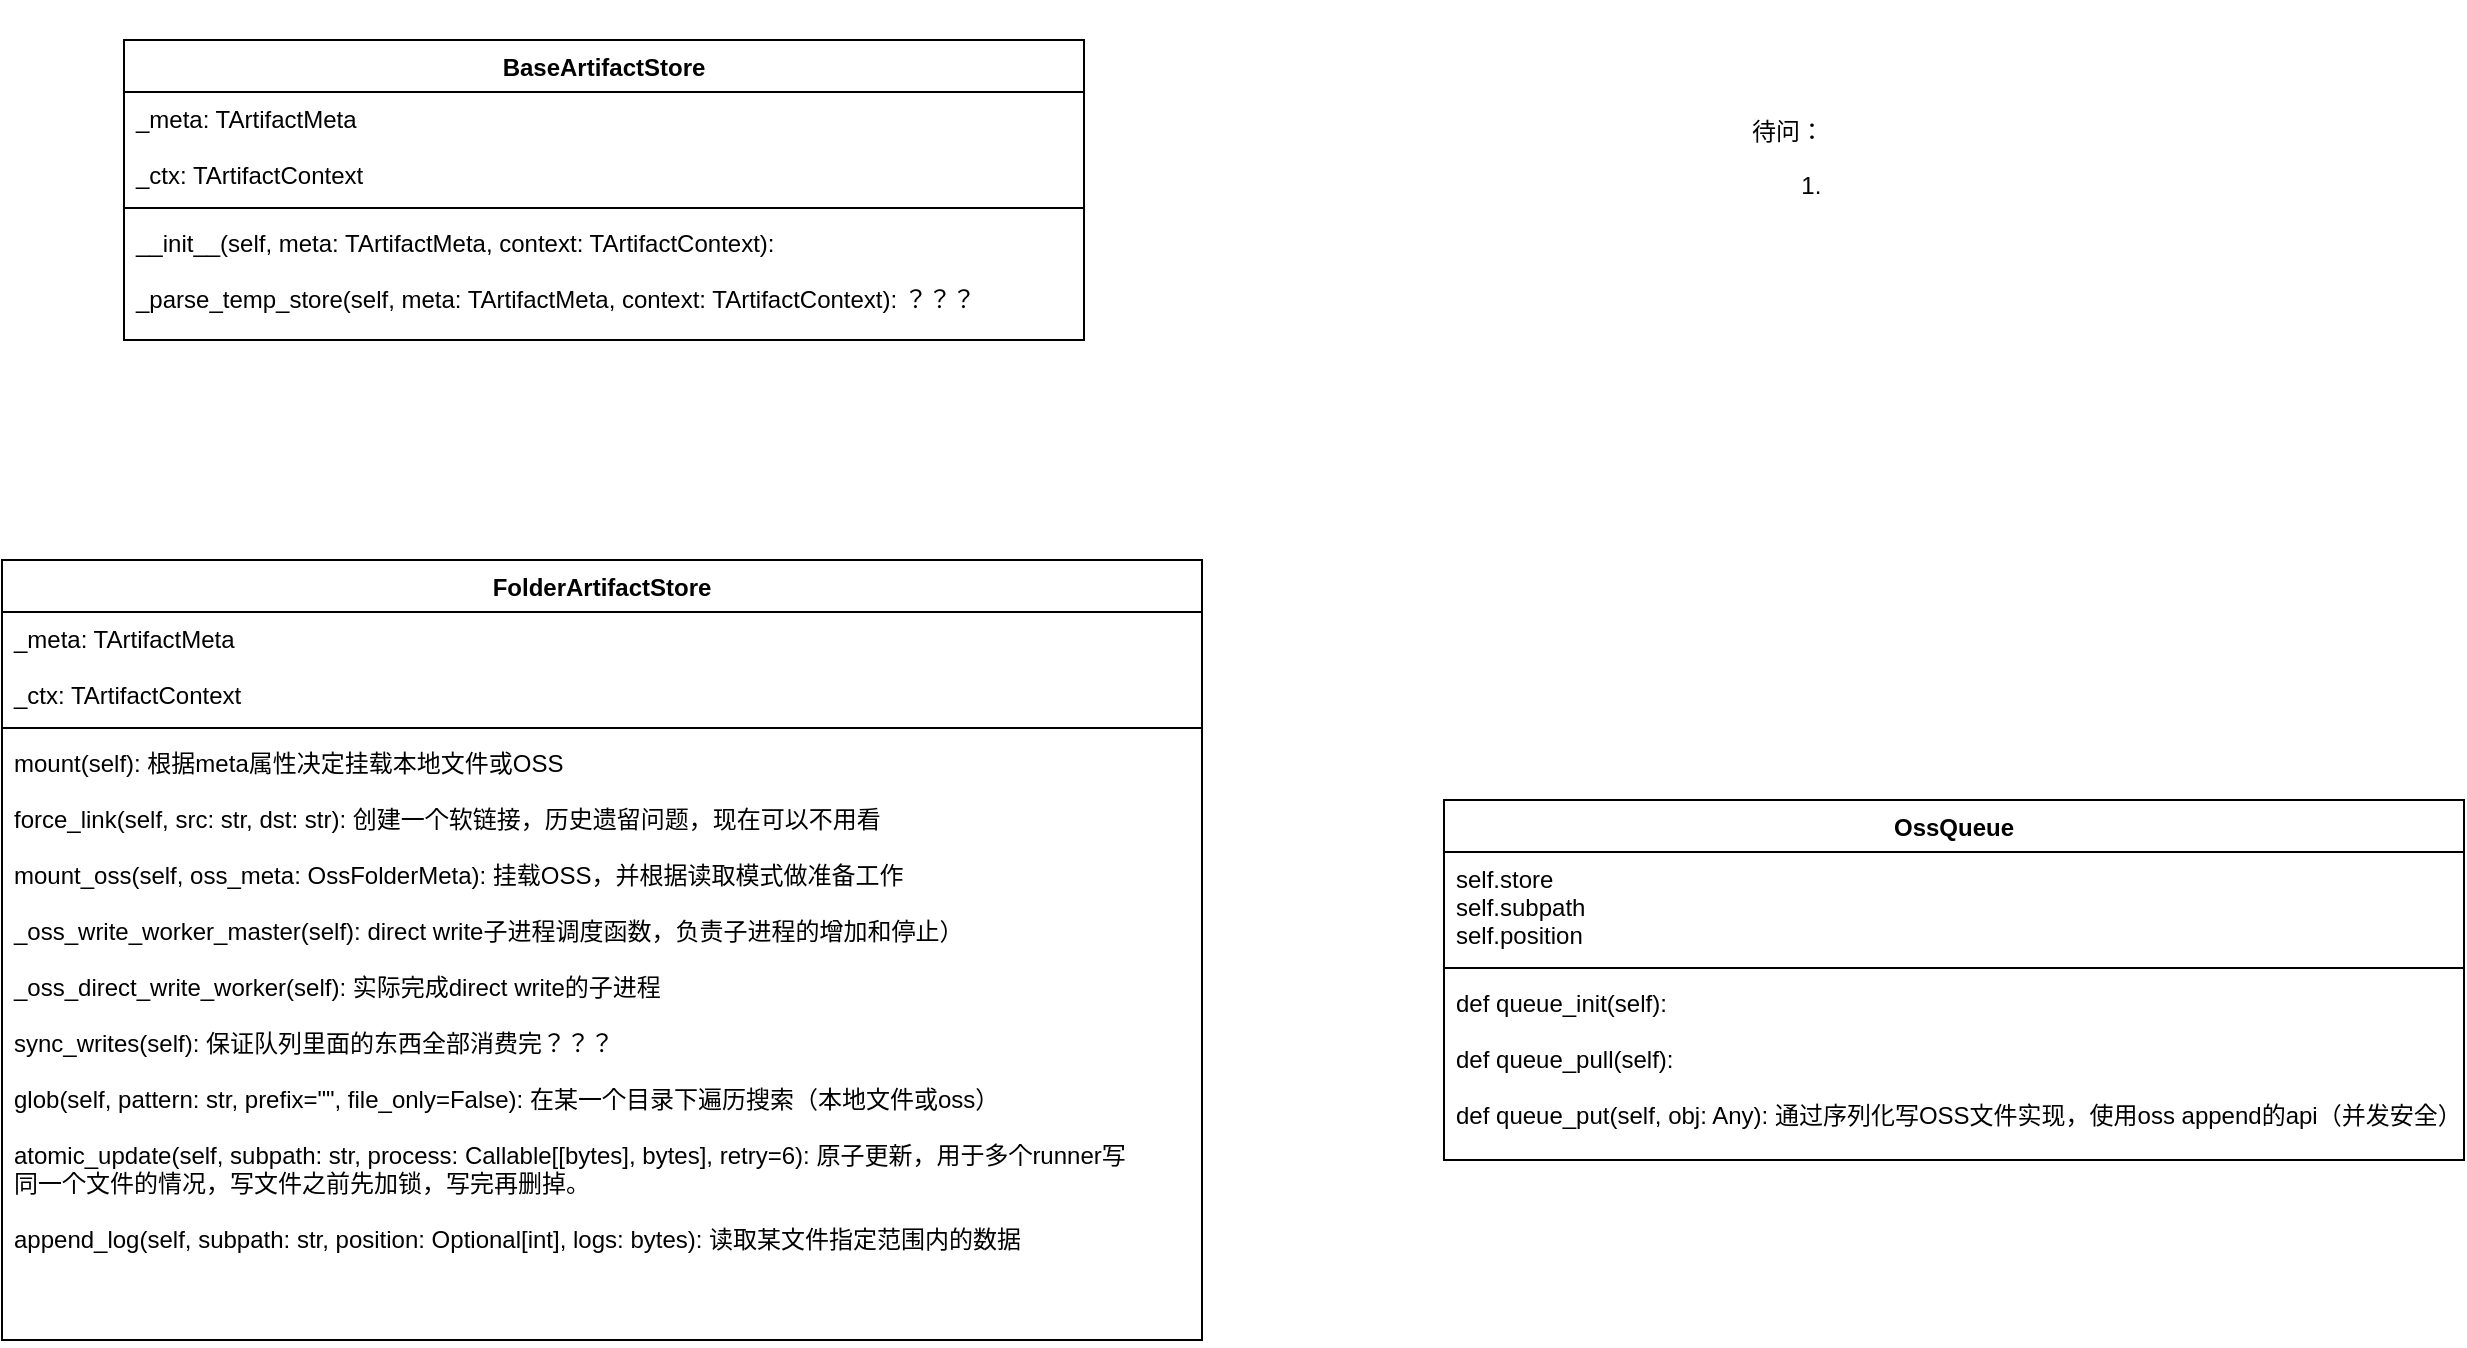 <mxfile version="21.0.6" type="github" pages="4">
  <diagram id="C5RBs43oDa-KdzZeNtuy" name="pipeline">
    <mxGraphModel dx="1683" dy="861" grid="1" gridSize="10" guides="1" tooltips="1" connect="1" arrows="1" fold="1" page="1" pageScale="1" pageWidth="827" pageHeight="1169" math="0" shadow="0">
      <root>
        <mxCell id="WIyWlLk6GJQsqaUBKTNV-0" />
        <mxCell id="WIyWlLk6GJQsqaUBKTNV-1" parent="WIyWlLk6GJQsqaUBKTNV-0" />
        <mxCell id="QXIA_VAwWtRALYvtrusa-0" value="BaseArtifactStore" style="swimlane;fontStyle=1;align=center;verticalAlign=top;childLayout=stackLayout;horizontal=1;startSize=26;horizontalStack=0;resizeParent=1;resizeParentMax=0;resizeLast=0;collapsible=1;marginBottom=0;" parent="WIyWlLk6GJQsqaUBKTNV-1" vertex="1">
          <mxGeometry x="180" y="70" width="480" height="150" as="geometry" />
        </mxCell>
        <mxCell id="QXIA_VAwWtRALYvtrusa-1" value="_meta: TArtifactMeta&#xa;&#xa;_ctx: TArtifactContext" style="text;strokeColor=none;fillColor=none;align=left;verticalAlign=top;spacingLeft=4;spacingRight=4;overflow=hidden;rotatable=0;points=[[0,0.5],[1,0.5]];portConstraint=eastwest;" parent="QXIA_VAwWtRALYvtrusa-0" vertex="1">
          <mxGeometry y="26" width="480" height="54" as="geometry" />
        </mxCell>
        <mxCell id="QXIA_VAwWtRALYvtrusa-2" value="" style="line;strokeWidth=1;fillColor=none;align=left;verticalAlign=middle;spacingTop=-1;spacingLeft=3;spacingRight=3;rotatable=0;labelPosition=right;points=[];portConstraint=eastwest;strokeColor=inherit;" parent="QXIA_VAwWtRALYvtrusa-0" vertex="1">
          <mxGeometry y="80" width="480" height="8" as="geometry" />
        </mxCell>
        <mxCell id="QXIA_VAwWtRALYvtrusa-3" value="__init__(self, meta: TArtifactMeta, context: TArtifactContext):&#xa;&#xa;_parse_temp_store(self, meta: TArtifactMeta, context: TArtifactContext): ？？？&#xa;&#xa;" style="text;strokeColor=none;fillColor=none;align=left;verticalAlign=top;spacingLeft=4;spacingRight=4;overflow=hidden;rotatable=0;points=[[0,0.5],[1,0.5]];portConstraint=eastwest;" parent="QXIA_VAwWtRALYvtrusa-0" vertex="1">
          <mxGeometry y="88" width="480" height="62" as="geometry" />
        </mxCell>
        <mxCell id="QXIA_VAwWtRALYvtrusa-4" value="FolderArtifactStore" style="swimlane;fontStyle=1;align=center;verticalAlign=top;childLayout=stackLayout;horizontal=1;startSize=26;horizontalStack=0;resizeParent=1;resizeParentMax=0;resizeLast=0;collapsible=1;marginBottom=0;" parent="WIyWlLk6GJQsqaUBKTNV-1" vertex="1">
          <mxGeometry x="119" y="330" width="600" height="390" as="geometry" />
        </mxCell>
        <mxCell id="QXIA_VAwWtRALYvtrusa-5" value="_meta: TArtifactMeta&#xa;&#xa;_ctx: TArtifactContext" style="text;strokeColor=none;fillColor=none;align=left;verticalAlign=top;spacingLeft=4;spacingRight=4;overflow=hidden;rotatable=0;points=[[0,0.5],[1,0.5]];portConstraint=eastwest;" parent="QXIA_VAwWtRALYvtrusa-4" vertex="1">
          <mxGeometry y="26" width="600" height="54" as="geometry" />
        </mxCell>
        <mxCell id="QXIA_VAwWtRALYvtrusa-6" value="" style="line;strokeWidth=1;fillColor=none;align=left;verticalAlign=middle;spacingTop=-1;spacingLeft=3;spacingRight=3;rotatable=0;labelPosition=right;points=[];portConstraint=eastwest;strokeColor=inherit;" parent="QXIA_VAwWtRALYvtrusa-4" vertex="1">
          <mxGeometry y="80" width="600" height="8" as="geometry" />
        </mxCell>
        <mxCell id="QXIA_VAwWtRALYvtrusa-7" value="mount(self): 根据meta属性决定挂载本地文件或OSS&#xa;&#xa;force_link(self, src: str, dst: str): 创建一个软链接，历史遗留问题，现在可以不用看&#xa;&#xa;mount_oss(self, oss_meta: OssFolderMeta): 挂载OSS，并根据读取模式做准备工作&#xa;&#xa;_oss_write_worker_master(self): direct write子进程调度函数，负责子进程的增加和停止）&#xa;&#xa;_oss_direct_write_worker(self): 实际完成direct write的子进程&#xa;&#xa;sync_writes(self): 保证队列里面的东西全部消费完？？？&#xa;&#xa;glob(self, pattern: str, prefix=&quot;&quot;, file_only=False): 在某一个目录下遍历搜索（本地文件或oss）&#xa;&#xa;atomic_update(self, subpath: str, process: Callable[[bytes], bytes], retry=6): 原子更新，用于多个runner写&#xa;同一个文件的情况，写文件之前先加锁，写完再删掉。&#xa;&#xa;append_log(self, subpath: str, position: Optional[int], logs: bytes): 读取某文件指定范围内的数据" style="text;strokeColor=none;fillColor=none;align=left;verticalAlign=top;spacingLeft=4;spacingRight=4;overflow=hidden;rotatable=0;points=[[0,0.5],[1,0.5]];portConstraint=eastwest;" parent="QXIA_VAwWtRALYvtrusa-4" vertex="1">
          <mxGeometry y="88" width="600" height="302" as="geometry" />
        </mxCell>
        <mxCell id="QXIA_VAwWtRALYvtrusa-8" value="OssQueue" style="swimlane;fontStyle=1;align=center;verticalAlign=top;childLayout=stackLayout;horizontal=1;startSize=26;horizontalStack=0;resizeParent=1;resizeParentMax=0;resizeLast=0;collapsible=1;marginBottom=0;" parent="WIyWlLk6GJQsqaUBKTNV-1" vertex="1">
          <mxGeometry x="840" y="450" width="510" height="180" as="geometry" />
        </mxCell>
        <mxCell id="QXIA_VAwWtRALYvtrusa-9" value="self.store&#xa;        self.subpath&#xa;        self.position" style="text;strokeColor=none;fillColor=none;align=left;verticalAlign=top;spacingLeft=4;spacingRight=4;overflow=hidden;rotatable=0;points=[[0,0.5],[1,0.5]];portConstraint=eastwest;" parent="QXIA_VAwWtRALYvtrusa-8" vertex="1">
          <mxGeometry y="26" width="510" height="54" as="geometry" />
        </mxCell>
        <mxCell id="QXIA_VAwWtRALYvtrusa-10" value="" style="line;strokeWidth=1;fillColor=none;align=left;verticalAlign=middle;spacingTop=-1;spacingLeft=3;spacingRight=3;rotatable=0;labelPosition=right;points=[];portConstraint=eastwest;strokeColor=inherit;" parent="QXIA_VAwWtRALYvtrusa-8" vertex="1">
          <mxGeometry y="80" width="510" height="8" as="geometry" />
        </mxCell>
        <mxCell id="QXIA_VAwWtRALYvtrusa-11" value="def queue_init(self):&#xa;&#xa;def queue_pull(self):&#xa;&#xa;def queue_put(self, obj: Any): 通过序列化写OSS文件实现，使用oss append的api（并发安全）&#xa;" style="text;strokeColor=none;fillColor=none;align=left;verticalAlign=top;spacingLeft=4;spacingRight=4;overflow=hidden;rotatable=0;points=[[0,0.5],[1,0.5]];portConstraint=eastwest;" parent="QXIA_VAwWtRALYvtrusa-8" vertex="1">
          <mxGeometry y="88" width="510" height="92" as="geometry" />
        </mxCell>
        <mxCell id="QXIA_VAwWtRALYvtrusa-12" value="待问：&lt;br&gt;&lt;ol&gt;&lt;li style=&quot;text-align: left;&quot;&gt;&lt;br&gt;&lt;/li&gt;&lt;/ol&gt;" style="text;html=1;strokeColor=none;fillColor=none;align=center;verticalAlign=middle;whiteSpace=wrap;rounded=0;" parent="WIyWlLk6GJQsqaUBKTNV-1" vertex="1">
          <mxGeometry x="827" y="50" width="370" height="170" as="geometry" />
        </mxCell>
      </root>
    </mxGraphModel>
  </diagram>
  <diagram id="4tBroP06ard_kNPbEn_R" name="pipeline时序图">
    <mxGraphModel dx="1231" dy="861" grid="0" gridSize="10" guides="1" tooltips="1" connect="1" arrows="1" fold="1" page="0" pageScale="1" pageWidth="827" pageHeight="1169" math="0" shadow="0">
      <root>
        <mxCell id="0" />
        <mxCell id="1" parent="0" />
        <mxCell id="Bu4tqk1s5aV7CT5vhAS4-1" value="&lt;font style=&quot;font-size: 16px;&quot;&gt;Oracle Benchmark Pipeline&lt;/font&gt;" style="swimlane;html=1;childLayout=stackLayout;startSize=40;rounded=0;shadow=0;comic=0;labelBackgroundColor=none;strokeWidth=1;fontFamily=Verdana;fontSize=12;align=center;" parent="1" vertex="1">
          <mxGeometry x="140" width="830" height="830" as="geometry">
            <mxRectangle x="160" y="10" width="80" height="30" as="alternateBounds" />
          </mxGeometry>
        </mxCell>
        <mxCell id="Bu4tqk1s5aV7CT5vhAS4-2" value="&lt;font style=&quot;font-size: 15px;&quot;&gt;Github Agent&lt;/font&gt;" style="swimlane;html=1;startSize=20;" parent="Bu4tqk1s5aV7CT5vhAS4-1" vertex="1">
          <mxGeometry y="40" width="390" height="790" as="geometry" />
        </mxCell>
        <mxCell id="Bu4tqk1s5aV7CT5vhAS4-188" style="edgeStyle=orthogonalEdgeStyle;rounded=0;orthogonalLoop=1;jettySize=auto;html=1;fontSize=13;" parent="Bu4tqk1s5aV7CT5vhAS4-2" source="Bu4tqk1s5aV7CT5vhAS4-186" target="Bu4tqk1s5aV7CT5vhAS4-163" edge="1">
          <mxGeometry relative="1" as="geometry" />
        </mxCell>
        <mxCell id="Bu4tqk1s5aV7CT5vhAS4-186" value="exec algo_pipeline_bundle&lt;br&gt;&lt;br&gt;展开bundle文件，会调用pipeline_main的入口" style="whiteSpace=wrap;html=1;fontSize=13;fillColor=rgb(255, 255, 255);strokeColor=rgb(0, 0, 0);fontColor=rgb(0, 0, 0);" parent="Bu4tqk1s5aV7CT5vhAS4-2" vertex="1">
          <mxGeometry x="58.75" y="70" width="272.5" height="70" as="geometry" />
        </mxCell>
        <mxCell id="3h-DcwumFSFUfmzp0DGE-43" style="edgeStyle=orthogonalEdgeStyle;rounded=0;orthogonalLoop=1;jettySize=auto;html=1;exitX=0.5;exitY=1;exitDx=0;exitDy=0;" edge="1" parent="Bu4tqk1s5aV7CT5vhAS4-2" source="Bu4tqk1s5aV7CT5vhAS4-163" target="3h-DcwumFSFUfmzp0DGE-37">
          <mxGeometry relative="1" as="geometry" />
        </mxCell>
        <mxCell id="Bu4tqk1s5aV7CT5vhAS4-163" value="&lt;span&gt;pipeline_main&lt;br&gt;&lt;br&gt;会启动一个pipelineRnner负责调度runner&lt;br&gt;&lt;/span&gt;" style="whiteSpace=wrap;html=1;fillColor=rgb(255, 255, 255);strokeColor=rgb(0, 0, 0);fontColor=rgb(0, 0, 0);fontStyle=1" parent="Bu4tqk1s5aV7CT5vhAS4-2" vertex="1">
          <mxGeometry x="58.75" y="190" width="272.5" height="65" as="geometry" />
        </mxCell>
        <mxCell id="3h-DcwumFSFUfmzp0DGE-37" value="&lt;b&gt;&lt;br&gt;pipelineRunner&lt;/b&gt;&lt;br&gt;&lt;ul&gt;&lt;li style=&quot;text-align: left;&quot;&gt;主要负责runner的调度&lt;/li&gt;&lt;li style=&quot;text-align: left;&quot;&gt;创建线程池在ecos上起多个pod运行&lt;/li&gt;&lt;/ul&gt;" style="whiteSpace=wrap;html=1;fillColor=rgb(255, 255, 255);strokeColor=rgb(0, 0, 0);fontColor=rgb(0, 0, 0);" vertex="1" parent="Bu4tqk1s5aV7CT5vhAS4-2">
          <mxGeometry x="60.63" y="300" width="268.75" height="100" as="geometry" />
        </mxCell>
        <mxCell id="3h-DcwumFSFUfmzp0DGE-38" value="&lt;font style=&quot;font-size: 12px;&quot;&gt;pipelineRunner::get_runner_configs&lt;br style=&quot;font-size: 12px;&quot;&gt;&lt;ul&gt;&lt;li style=&quot;text-align: left;&quot;&gt;&lt;span style=&quot;background-color: initial;&quot;&gt;解析并填充yaml文件&lt;/span&gt;&lt;/li&gt;&lt;/ul&gt;&lt;/font&gt;" style="rounded=0;whiteSpace=wrap;html=1;fontSize=12;" vertex="1" parent="Bu4tqk1s5aV7CT5vhAS4-2">
          <mxGeometry x="70.32" y="450" width="250.63" height="70" as="geometry" />
        </mxCell>
        <mxCell id="3h-DcwumFSFUfmzp0DGE-39" style="edgeStyle=orthogonalEdgeStyle;rounded=0;orthogonalLoop=1;jettySize=auto;html=1;exitX=0.5;exitY=1;exitDx=0;exitDy=0;entryX=0.5;entryY=0;entryDx=0;entryDy=0;fontSize=13;" edge="1" parent="Bu4tqk1s5aV7CT5vhAS4-2" source="3h-DcwumFSFUfmzp0DGE-37" target="3h-DcwumFSFUfmzp0DGE-38">
          <mxGeometry relative="1" as="geometry" />
        </mxCell>
        <mxCell id="3h-DcwumFSFUfmzp0DGE-40" value="新建一个Threadool，并发运行每一个pod任务" style="whiteSpace=wrap;html=1;fillColor=rgb(255, 255, 255);strokeColor=rgb(0, 0, 0);fontColor=rgb(0, 0, 0);" vertex="1" parent="Bu4tqk1s5aV7CT5vhAS4-2">
          <mxGeometry x="70.32" y="670" width="250" height="60" as="geometry" />
        </mxCell>
        <mxCell id="3h-DcwumFSFUfmzp0DGE-41" style="edgeStyle=orthogonalEdgeStyle;rounded=0;orthogonalLoop=1;jettySize=auto;html=1;exitX=0.5;exitY=1;exitDx=0;exitDy=0;entryX=0.5;entryY=0;entryDx=0;entryDy=0;fontSize=13;" edge="1" parent="Bu4tqk1s5aV7CT5vhAS4-2" source="3h-DcwumFSFUfmzp0DGE-38" target="3h-DcwumFSFUfmzp0DGE-40">
          <mxGeometry relative="1" as="geometry" />
        </mxCell>
        <mxCell id="3h-DcwumFSFUfmzp0DGE-42" value="&lt;font style=&quot;font-size: 12px;&quot;&gt;pipelineRunner::build_pods_configs&lt;br style=&quot;font-size: 12px;&quot;&gt;&lt;ul&gt;&lt;li style=&quot;text-align: left;&quot;&gt;&lt;span style=&quot;background-color: initial;&quot;&gt;把build pod相关的命令和配置加上&lt;/span&gt;&lt;/li&gt;&lt;li style=&quot;text-align: left;&quot;&gt;会把install runner的逻辑插入到pod要运行的runners列表中，install pod环境&lt;/li&gt;&lt;/ul&gt;&lt;/font&gt;" style="rounded=0;whiteSpace=wrap;html=1;fontSize=12;" vertex="1" parent="Bu4tqk1s5aV7CT5vhAS4-2">
          <mxGeometry x="70.64" y="545" width="250.31" height="90" as="geometry" />
        </mxCell>
        <mxCell id="eby8lQmRwH70-oNyaWkp-6" style="edgeStyle=orthogonalEdgeStyle;rounded=0;orthogonalLoop=1;jettySize=auto;html=1;exitX=1;exitY=0.5;exitDx=0;exitDy=0;" edge="1" parent="Bu4tqk1s5aV7CT5vhAS4-1" source="3h-DcwumFSFUfmzp0DGE-40" target="eby8lQmRwH70-oNyaWkp-7">
          <mxGeometry relative="1" as="geometry">
            <Array as="points">
              <mxPoint x="370" y="740" />
              <mxPoint x="370" y="215" />
            </Array>
          </mxGeometry>
        </mxCell>
        <mxCell id="Bu4tqk1s5aV7CT5vhAS4-11" value="&lt;font style=&quot;font-size: 15px;&quot;&gt;Runner(Ecos pod)&lt;/font&gt;" style="swimlane;html=1;startSize=20;" parent="Bu4tqk1s5aV7CT5vhAS4-1" vertex="1">
          <mxGeometry x="390" y="40" width="440" height="790" as="geometry" />
        </mxCell>
        <mxCell id="eby8lQmRwH70-oNyaWkp-8" value="" style="rounded=0;whiteSpace=wrap;html=1;" vertex="1" parent="Bu4tqk1s5aV7CT5vhAS4-11">
          <mxGeometry x="70" y="70" width="328" height="510" as="geometry" />
        </mxCell>
        <mxCell id="eby8lQmRwH70-oNyaWkp-7" value="" style="rounded=0;whiteSpace=wrap;html=1;" vertex="1" parent="Bu4tqk1s5aV7CT5vhAS4-11">
          <mxGeometry x="42" y="100" width="328" height="510" as="geometry" />
        </mxCell>
        <mxCell id="eby8lQmRwH70-oNyaWkp-5" style="edgeStyle=orthogonalEdgeStyle;rounded=0;orthogonalLoop=1;jettySize=auto;html=1;exitX=0.5;exitY=1;exitDx=0;exitDy=0;" edge="1" parent="Bu4tqk1s5aV7CT5vhAS4-11" source="Bu4tqk1s5aV7CT5vhAS4-168" target="eby8lQmRwH70-oNyaWkp-1">
          <mxGeometry relative="1" as="geometry" />
        </mxCell>
        <mxCell id="Bu4tqk1s5aV7CT5vhAS4-168" value="&lt;b&gt;data_runner::run_one_runner&lt;/b&gt;" style="whiteSpace=wrap;html=1;fillColor=rgb(255, 255, 255);strokeColor=rgb(0, 0, 0);fontColor=rgb(0, 0, 0);" parent="Bu4tqk1s5aV7CT5vhAS4-11" vertex="1">
          <mxGeometry x="70" y="350" width="260" height="60" as="geometry" />
        </mxCell>
        <mxCell id="qhfYbfU9dLJ50mcyAVRR-11" style="rounded=0;orthogonalLoop=1;jettySize=auto;html=1;exitX=0.5;exitY=1;exitDx=0;exitDy=0;entryX=0.5;entryY=0;entryDx=0;entryDy=0;fontSize=13;" parent="Bu4tqk1s5aV7CT5vhAS4-11" source="qhfYbfU9dLJ50mcyAVRR-4" target="qhfYbfU9dLJ50mcyAVRR-5" edge="1">
          <mxGeometry relative="1" as="geometry" />
        </mxCell>
        <mxCell id="qhfYbfU9dLJ50mcyAVRR-4" value="运行algo-pipeline-bootstrap准备pod环境, 调用pipeline_pod_main入口函数&lt;br&gt;&lt;br&gt;（准备工作在build_pods_configs函数中)" style="rounded=0;whiteSpace=wrap;html=1;fontSize=12;" parent="Bu4tqk1s5aV7CT5vhAS4-11" vertex="1">
          <mxGeometry x="66.25" y="140" width="267.5" height="70" as="geometry" />
        </mxCell>
        <mxCell id="qhfYbfU9dLJ50mcyAVRR-12" style="edgeStyle=none;rounded=0;orthogonalLoop=1;jettySize=auto;html=1;exitX=0.5;exitY=1;exitDx=0;exitDy=0;entryX=0.5;entryY=0;entryDx=0;entryDy=0;fontSize=13;" parent="Bu4tqk1s5aV7CT5vhAS4-11" source="qhfYbfU9dLJ50mcyAVRR-5" target="Bu4tqk1s5aV7CT5vhAS4-168" edge="1">
          <mxGeometry relative="1" as="geometry" />
        </mxCell>
        <mxCell id="qhfYbfU9dLJ50mcyAVRR-5" value="解析yaml配置运行runners&lt;br&gt;&lt;br&gt;(准备工作在get_runner_configs函数中）" style="rounded=0;whiteSpace=wrap;html=1;fontSize=12;" parent="Bu4tqk1s5aV7CT5vhAS4-11" vertex="1">
          <mxGeometry x="66.25" y="240" width="267.5" height="70" as="geometry" />
        </mxCell>
        <mxCell id="eby8lQmRwH70-oNyaWkp-1" value="run runners" style="swimlane;childLayout=stackLayout;horizontal=1;fillColor=none;horizontalStack=1;resizeParent=1;resizeParentMax=0;resizeLast=0;collapsible=0;strokeColor=none;stackBorder=10;stackSpacing=-12;resizable=1;align=center;points=[];whiteSpace=wrap;html=1;startSize=23;" vertex="1" parent="Bu4tqk1s5aV7CT5vhAS4-11">
          <mxGeometry x="52" y="440" width="296" height="100" as="geometry" />
        </mxCell>
        <mxCell id="eby8lQmRwH70-oNyaWkp-2" value="runner1" style="shape=step;perimeter=stepPerimeter;fixedSize=1;points=[];whiteSpace=wrap;html=1;" vertex="1" parent="eby8lQmRwH70-oNyaWkp-1">
          <mxGeometry x="10" y="33" width="100" height="57" as="geometry" />
        </mxCell>
        <mxCell id="eby8lQmRwH70-oNyaWkp-3" value="runner2" style="shape=step;perimeter=stepPerimeter;fixedSize=1;points=[];whiteSpace=wrap;html=1;" vertex="1" parent="eby8lQmRwH70-oNyaWkp-1">
          <mxGeometry x="98" y="33" width="100" height="57" as="geometry" />
        </mxCell>
        <mxCell id="eby8lQmRwH70-oNyaWkp-4" value="runner n" style="shape=step;perimeter=stepPerimeter;fixedSize=1;points=[];whiteSpace=wrap;html=1;" vertex="1" parent="eby8lQmRwH70-oNyaWkp-1">
          <mxGeometry x="186" y="33" width="100" height="57" as="geometry" />
        </mxCell>
        <mxCell id="eby8lQmRwH70-oNyaWkp-9" value="Pod" style="text;html=1;strokeColor=none;fillColor=none;align=center;verticalAlign=middle;whiteSpace=wrap;rounded=0;fontStyle=1;fontSize=15;" vertex="1" parent="Bu4tqk1s5aV7CT5vhAS4-11">
          <mxGeometry x="160" y="100" width="60" height="30" as="geometry" />
        </mxCell>
        <mxCell id="eby8lQmRwH70-oNyaWkp-10" value="Pod" style="text;html=1;strokeColor=none;fillColor=none;align=center;verticalAlign=middle;whiteSpace=wrap;rounded=0;fontStyle=1;fontSize=15;" vertex="1" parent="Bu4tqk1s5aV7CT5vhAS4-11">
          <mxGeometry x="210" y="70" width="60" height="30" as="geometry" />
        </mxCell>
        <mxCell id="GT3bgRmilAbsTXQjbUiN-1" value="&lt;font style=&quot;font-size: 16px;&quot;&gt;HEX_Pipeline&lt;/font&gt;" style="swimlane;html=1;childLayout=stackLayout;startSize=40;rounded=0;shadow=0;comic=0;labelBackgroundColor=none;strokeWidth=1;fontFamily=Verdana;fontSize=12;align=center;" parent="1" vertex="1">
          <mxGeometry x="140" y="1650" width="1110" height="760" as="geometry">
            <mxRectangle x="160" y="10" width="80" height="30" as="alternateBounds" />
          </mxGeometry>
        </mxCell>
        <mxCell id="GT3bgRmilAbsTXQjbUiN-2" value="&lt;font style=&quot;font-size: 15px;&quot;&gt;golang service&lt;/font&gt;" style="swimlane;html=1;startSize=20;" parent="GT3bgRmilAbsTXQjbUiN-1" vertex="1">
          <mxGeometry y="40" width="390" height="720" as="geometry" />
        </mxCell>
        <mxCell id="GT3bgRmilAbsTXQjbUiN-3" value="" style="ellipse;html=1;shape=startState;fillColor=#000000;strokeColor=#ff0000;" parent="GT3bgRmilAbsTXQjbUiN-2" vertex="1">
          <mxGeometry x="132.5" y="40" width="30" height="30" as="geometry" />
        </mxCell>
        <mxCell id="GT3bgRmilAbsTXQjbUiN-4" value="" style="edgeStyle=orthogonalEdgeStyle;html=1;verticalAlign=bottom;endArrow=open;endSize=8;strokeColor=#ff0000;rounded=0;" parent="GT3bgRmilAbsTXQjbUiN-2" source="GT3bgRmilAbsTXQjbUiN-3" edge="1">
          <mxGeometry relative="1" as="geometry">
            <mxPoint x="147.5" y="90" as="targetPoint" />
          </mxGeometry>
        </mxCell>
        <mxCell id="HlvlNWYl5LDTRlqx0xQ2-1" style="edgeStyle=none;rounded=0;orthogonalLoop=1;jettySize=auto;html=1;exitX=0.5;exitY=1;exitDx=0;exitDy=0;fontSize=15;" parent="GT3bgRmilAbsTXQjbUiN-2" source="GT3bgRmilAbsTXQjbUiN-6" target="GT3bgRmilAbsTXQjbUiN-8" edge="1">
          <mxGeometry relative="1" as="geometry" />
        </mxCell>
        <mxCell id="GT3bgRmilAbsTXQjbUiN-6" value="docker 起一个golang的service，&lt;br&gt;因为hex的golang接口更稳定一点" style="html=1;" parent="GT3bgRmilAbsTXQjbUiN-2" vertex="1">
          <mxGeometry x="60" y="90" width="180" height="70" as="geometry" />
        </mxCell>
        <mxCell id="GT3bgRmilAbsTXQjbUiN-8" value="在golang服务里转python代码&lt;br&gt;python&quot;, &quot;-m&quot;, &lt;br&gt;&quot;algo_metadata_pipeline.pipeline.hex_pipeline_runner" style="html=1;fillColor=rgb(255, 255, 255);strokeColor=rgb(0, 0, 0);fontColor=rgb(0, 0, 0);" parent="GT3bgRmilAbsTXQjbUiN-2" vertex="1">
          <mxGeometry x="66.25" y="220" width="167.5" height="70" as="geometry" />
        </mxCell>
        <mxCell id="GT3bgRmilAbsTXQjbUiN-14" value="&lt;font style=&quot;font-size: 15px;&quot;&gt;hex_PipelineRuuner&lt;/font&gt;" style="swimlane;html=1;startSize=20;" parent="GT3bgRmilAbsTXQjbUiN-1" vertex="1">
          <mxGeometry x="390" y="40" width="380" height="720" as="geometry" />
        </mxCell>
        <mxCell id="GT3bgRmilAbsTXQjbUiN-15" value="&lt;b&gt;&lt;br&gt;hex_pipelineRunner&lt;/b&gt;&lt;br&gt;&lt;ul&gt;&lt;li style=&quot;text-align: left;&quot;&gt;主要负责hex_runner的调度&lt;/li&gt;&lt;li style=&quot;text-align: left;&quot;&gt;用线程池在ecos上起pod运行&lt;/li&gt;&lt;/ul&gt;" style="whiteSpace=wrap;html=1;fillColor=rgb(255, 255, 255);strokeColor=rgb(0, 0, 0);fontColor=rgb(0, 0, 0);" parent="GT3bgRmilAbsTXQjbUiN-14" vertex="1">
          <mxGeometry x="55.62" y="100" width="268.75" height="100" as="geometry" />
        </mxCell>
        <mxCell id="GT3bgRmilAbsTXQjbUiN-16" value="&lt;font style=&quot;font-size: 12px;&quot;&gt;pipelineRunner::get_runner_configs&lt;br style=&quot;font-size: 12px;&quot;&gt;&lt;ul&gt;&lt;li style=&quot;text-align: left;&quot;&gt;&lt;span style=&quot;background-color: initial;&quot;&gt;解析并填充yaml文件&lt;/span&gt;&lt;/li&gt;&lt;/ul&gt;&lt;/font&gt;" style="rounded=0;whiteSpace=wrap;html=1;fontSize=12;" parent="GT3bgRmilAbsTXQjbUiN-14" vertex="1">
          <mxGeometry x="82.5" y="300" width="215" height="70" as="geometry" />
        </mxCell>
        <mxCell id="GT3bgRmilAbsTXQjbUiN-17" style="edgeStyle=orthogonalEdgeStyle;rounded=0;orthogonalLoop=1;jettySize=auto;html=1;exitX=0.5;exitY=1;exitDx=0;exitDy=0;entryX=0.5;entryY=0;entryDx=0;entryDy=0;fontSize=13;" parent="GT3bgRmilAbsTXQjbUiN-14" source="GT3bgRmilAbsTXQjbUiN-15" target="GT3bgRmilAbsTXQjbUiN-16" edge="1">
          <mxGeometry relative="1" as="geometry" />
        </mxCell>
        <mxCell id="GT3bgRmilAbsTXQjbUiN-18" value="新建一个ThreadPoolExecutor，并发运行每一个pod任务" style="whiteSpace=wrap;html=1;fillColor=rgb(255, 255, 255);strokeColor=rgb(0, 0, 0);fontColor=rgb(0, 0, 0);" parent="GT3bgRmilAbsTXQjbUiN-14" vertex="1">
          <mxGeometry x="97.5" y="480" width="185" height="70" as="geometry" />
        </mxCell>
        <mxCell id="GT3bgRmilAbsTXQjbUiN-19" style="edgeStyle=orthogonalEdgeStyle;rounded=0;orthogonalLoop=1;jettySize=auto;html=1;exitX=0.5;exitY=1;exitDx=0;exitDy=0;entryX=0.5;entryY=0;entryDx=0;entryDy=0;fontSize=13;" parent="GT3bgRmilAbsTXQjbUiN-14" source="GT3bgRmilAbsTXQjbUiN-16" target="GT3bgRmilAbsTXQjbUiN-18" edge="1">
          <mxGeometry relative="1" as="geometry" />
        </mxCell>
        <mxCell id="GT3bgRmilAbsTXQjbUiN-20" value="&lt;font style=&quot;font-size: 12px;&quot;&gt;pipelineRunner::build_pods_configs&lt;br style=&quot;font-size: 12px;&quot;&gt;&lt;ul&gt;&lt;li style=&quot;text-align: left;&quot;&gt;&lt;span style=&quot;background-color: initial;&quot;&gt;把build pod相关的命令和配置加上&lt;/span&gt;&lt;/li&gt;&lt;/ul&gt;&lt;/font&gt;" style="rounded=0;whiteSpace=wrap;html=1;fontSize=12;" parent="GT3bgRmilAbsTXQjbUiN-14" vertex="1">
          <mxGeometry x="82.49" y="390" width="215" height="70" as="geometry" />
        </mxCell>
        <mxCell id="GT3bgRmilAbsTXQjbUiN-21" value="&lt;font style=&quot;font-size: 15px;&quot;&gt;Runner(pod)&lt;/font&gt;" style="swimlane;html=1;startSize=20;" parent="GT3bgRmilAbsTXQjbUiN-1" vertex="1">
          <mxGeometry x="770" y="40" width="340" height="720" as="geometry" />
        </mxCell>
        <mxCell id="GT3bgRmilAbsTXQjbUiN-22" value="" style="edgeStyle=orthogonalEdgeStyle;rounded=0;orthogonalLoop=1;jettySize=auto;html=1;" parent="GT3bgRmilAbsTXQjbUiN-21" source="GT3bgRmilAbsTXQjbUiN-23" target="GT3bgRmilAbsTXQjbUiN-24" edge="1">
          <mxGeometry relative="1" as="geometry" />
        </mxCell>
        <mxCell id="GT3bgRmilAbsTXQjbUiN-23" value="&lt;b&gt;data_runner::run_one_runner&lt;/b&gt;" style="whiteSpace=wrap;html=1;fillColor=rgb(255, 255, 255);strokeColor=rgb(0, 0, 0);fontColor=rgb(0, 0, 0);" parent="GT3bgRmilAbsTXQjbUiN-21" vertex="1">
          <mxGeometry x="76.5" y="440" width="187" height="60" as="geometry" />
        </mxCell>
        <mxCell id="GT3bgRmilAbsTXQjbUiN-24" value="&lt;b&gt;runner.run&lt;/b&gt;" style="whiteSpace=wrap;html=1;fillColor=rgb(255, 255, 255);strokeColor=rgb(0, 0, 0);fontColor=rgb(0, 0, 0);" parent="GT3bgRmilAbsTXQjbUiN-21" vertex="1">
          <mxGeometry x="110" y="530" width="120" height="60" as="geometry" />
        </mxCell>
        <mxCell id="GT3bgRmilAbsTXQjbUiN-25" style="rounded=0;orthogonalLoop=1;jettySize=auto;html=1;exitX=0.5;exitY=1;exitDx=0;exitDy=0;entryX=0.5;entryY=0;entryDx=0;entryDy=0;fontSize=13;" parent="GT3bgRmilAbsTXQjbUiN-21" source="GT3bgRmilAbsTXQjbUiN-26" target="GT3bgRmilAbsTXQjbUiN-28" edge="1">
          <mxGeometry relative="1" as="geometry" />
        </mxCell>
        <mxCell id="GT3bgRmilAbsTXQjbUiN-26" value="运行hex-pipeline-bootstrap准备pod环境, 调用hex_pipeline_pod_main入口函数&lt;br&gt;&lt;br&gt;准备工作在build_pods_configs函数中" style="rounded=0;whiteSpace=wrap;html=1;fontSize=12;" parent="GT3bgRmilAbsTXQjbUiN-21" vertex="1">
          <mxGeometry x="56.25" y="130" width="227.5" height="70" as="geometry" />
        </mxCell>
        <mxCell id="GT3bgRmilAbsTXQjbUiN-27" style="edgeStyle=none;rounded=0;orthogonalLoop=1;jettySize=auto;html=1;exitX=0.5;exitY=1;exitDx=0;exitDy=0;entryX=0.5;entryY=0;entryDx=0;entryDy=0;fontSize=13;" parent="GT3bgRmilAbsTXQjbUiN-21" source="GT3bgRmilAbsTXQjbUiN-28" target="GT3bgRmilAbsTXQjbUiN-23" edge="1">
          <mxGeometry relative="1" as="geometry" />
        </mxCell>
        <mxCell id="GT3bgRmilAbsTXQjbUiN-28" value="解析yaml配置运行runners&lt;br&gt;&lt;br&gt;准备工作在get_runner_configs函数中" style="rounded=0;whiteSpace=wrap;html=1;fontSize=12;" parent="GT3bgRmilAbsTXQjbUiN-21" vertex="1">
          <mxGeometry x="62.5" y="270" width="215" height="70" as="geometry" />
        </mxCell>
        <mxCell id="GT3bgRmilAbsTXQjbUiN-29" value="" style="edgeStyle=orthogonalEdgeStyle;rounded=0;orthogonalLoop=1;jettySize=auto;html=1;entryX=0;entryY=0.5;entryDx=0;entryDy=0;" parent="GT3bgRmilAbsTXQjbUiN-1" source="GT3bgRmilAbsTXQjbUiN-8" target="GT3bgRmilAbsTXQjbUiN-15" edge="1">
          <mxGeometry relative="1" as="geometry" />
        </mxCell>
        <mxCell id="GT3bgRmilAbsTXQjbUiN-30" style="edgeStyle=orthogonalEdgeStyle;rounded=0;orthogonalLoop=1;jettySize=auto;html=1;fontSize=13;entryX=0;entryY=0.5;entryDx=0;entryDy=0;" parent="GT3bgRmilAbsTXQjbUiN-1" source="GT3bgRmilAbsTXQjbUiN-18" target="GT3bgRmilAbsTXQjbUiN-26" edge="1">
          <mxGeometry relative="1" as="geometry">
            <mxPoint x="835" y="230" as="targetPoint" />
          </mxGeometry>
        </mxCell>
      </root>
    </mxGraphModel>
  </diagram>
  <diagram id="uOWkxm3ihJHyv5-xskdD" name="Res Scheduler">
    <mxGraphModel dx="2510" dy="2030" grid="1" gridSize="10" guides="1" tooltips="1" connect="1" arrows="1" fold="1" page="1" pageScale="1" pageWidth="827" pageHeight="1169" math="0" shadow="0">
      <root>
        <mxCell id="0" />
        <mxCell id="1" parent="0" />
        <mxCell id="oy4cjqn-SdPE-8expqs9-1" value="HEX" style="shape=umlLifeline;perimeter=lifelinePerimeter;whiteSpace=wrap;html=1;container=1;collapsible=0;recursiveResize=0;outlineConnect=0;rounded=1;shadow=0;comic=0;labelBackgroundColor=none;strokeWidth=1;fontFamily=Verdana;fontSize=16;align=center;fillColor=#f8cecc;strokeColor=#b85450;fontStyle=1;" parent="1" vertex="1">
          <mxGeometry x="130" y="70" width="100" height="580" as="geometry" />
        </mxCell>
        <mxCell id="oy4cjqn-SdPE-8expqs9-2" value="" style="html=1;points=[];perimeter=orthogonalPerimeter;rounded=0;shadow=0;comic=0;labelBackgroundColor=none;strokeWidth=1;fontFamily=Verdana;fontSize=12;align=center;" parent="oy4cjqn-SdPE-8expqs9-1" vertex="1">
          <mxGeometry x="45" y="100" width="10" height="380" as="geometry" />
        </mxCell>
        <mxCell id="oy4cjqn-SdPE-8expqs9-3" value="ECOS_HOME&lt;br&gt;（顶层调度）" style="shape=umlLifeline;perimeter=lifelinePerimeter;whiteSpace=wrap;html=1;container=1;collapsible=0;recursiveResize=0;outlineConnect=0;rounded=1;shadow=0;comic=0;labelBackgroundColor=none;strokeWidth=1;fontFamily=Verdana;fontSize=16;align=center;fillColor=#f8cecc;strokeColor=#b85450;fontStyle=1;" parent="1" vertex="1">
          <mxGeometry x="310" y="70" width="110" height="580" as="geometry" />
        </mxCell>
        <mxCell id="Skz9NoXtfea0mtHy3HKV-3" style="edgeStyle=none;rounded=0;orthogonalLoop=1;jettySize=auto;html=1;fontSize=15;" parent="oy4cjqn-SdPE-8expqs9-3" source="oy4cjqn-SdPE-8expqs9-4" target="oy4cjqn-SdPE-8expqs9-3" edge="1">
          <mxGeometry relative="1" as="geometry" />
        </mxCell>
        <mxCell id="oy4cjqn-SdPE-8expqs9-4" value="" style="html=1;points=[];perimeter=orthogonalPerimeter;rounded=0;shadow=0;comic=0;labelBackgroundColor=none;strokeWidth=1;fontFamily=Verdana;fontSize=12;align=center;" parent="oy4cjqn-SdPE-8expqs9-3" vertex="1">
          <mxGeometry x="50" y="120" width="10" height="300" as="geometry" />
        </mxCell>
        <mxCell id="Skz9NoXtfea0mtHy3HKV-23" style="edgeStyle=orthogonalEdgeStyle;rounded=0;orthogonalLoop=1;jettySize=auto;html=1;fontSize=15;" parent="oy4cjqn-SdPE-8expqs9-3" source="oy4cjqn-SdPE-8expqs9-4" edge="1">
          <mxGeometry relative="1" as="geometry">
            <mxPoint x="54" y="220" as="targetPoint" />
            <Array as="points">
              <mxPoint x="70" y="190" />
              <mxPoint x="70" y="220" />
              <mxPoint x="54" y="220" />
            </Array>
          </mxGeometry>
        </mxCell>
        <mxCell id="Skz9NoXtfea0mtHy3HKV-24" value="3. 顶层Scheduler&lt;br style=&quot;border-color: var(--border-color);&quot;&gt;给任务分配资源" style="edgeLabel;html=1;align=center;verticalAlign=middle;resizable=0;points=[];fontSize=15;" parent="Skz9NoXtfea0mtHy3HKV-23" vertex="1" connectable="0">
          <mxGeometry x="-0.377" y="3" relative="1" as="geometry">
            <mxPoint x="57" y="6" as="offset" />
          </mxGeometry>
        </mxCell>
        <mxCell id="oy4cjqn-SdPE-8expqs9-5" value="Task_Scheduler&lt;br&gt;（任务调度）" style="shape=umlLifeline;perimeter=lifelinePerimeter;whiteSpace=wrap;html=1;container=1;collapsible=0;recursiveResize=0;outlineConnect=0;rounded=1;shadow=0;comic=0;labelBackgroundColor=none;strokeWidth=1;fontFamily=Verdana;fontSize=16;align=center;fillColor=#f8cecc;strokeColor=#b85450;fontStyle=1;" parent="1" vertex="1">
          <mxGeometry x="545" y="70" width="120" height="580" as="geometry" />
        </mxCell>
        <mxCell id="oy4cjqn-SdPE-8expqs9-11" value="" style="html=1;points=[];perimeter=orthogonalPerimeter;rounded=0;shadow=0;comic=0;labelBackgroundColor=none;strokeWidth=1;fontFamily=Verdana;fontSize=12;align=center;" parent="oy4cjqn-SdPE-8expqs9-5" vertex="1">
          <mxGeometry x="55" y="200" width="10" height="180" as="geometry" />
        </mxCell>
        <mxCell id="Skz9NoXtfea0mtHy3HKV-10" style="edgeStyle=none;rounded=0;orthogonalLoop=1;jettySize=auto;html=1;fontSize=15;" parent="oy4cjqn-SdPE-8expqs9-5" source="oy4cjqn-SdPE-8expqs9-11" target="oy4cjqn-SdPE-8expqs9-11" edge="1">
          <mxGeometry relative="1" as="geometry" />
        </mxCell>
        <mxCell id="Skz9NoXtfea0mtHy3HKV-11" value="5. 任务调度" style="edgeLabel;html=1;align=center;verticalAlign=middle;resizable=0;points=[];fontSize=15;" parent="Skz9NoXtfea0mtHy3HKV-10" vertex="1" connectable="0">
          <mxGeometry x="0.333" y="5" relative="1" as="geometry">
            <mxPoint x="45" y="-15" as="offset" />
          </mxGeometry>
        </mxCell>
        <mxCell id="oy4cjqn-SdPE-8expqs9-6" value="Pod" style="shape=umlLifeline;perimeter=lifelinePerimeter;whiteSpace=wrap;html=1;container=1;collapsible=0;recursiveResize=0;outlineConnect=0;rounded=1;shadow=0;comic=0;labelBackgroundColor=none;strokeWidth=1;fontFamily=Verdana;fontSize=16;align=center;fillColor=#f8cecc;strokeColor=#b85450;fontStyle=1;" parent="1" vertex="1">
          <mxGeometry x="800" y="70" width="100" height="580" as="geometry" />
        </mxCell>
        <mxCell id="oy4cjqn-SdPE-8expqs9-13" value="" style="html=1;points=[];perimeter=orthogonalPerimeter;rounded=0;shadow=0;comic=0;labelBackgroundColor=none;strokeWidth=1;fontFamily=Verdana;fontSize=12;align=center;" parent="oy4cjqn-SdPE-8expqs9-6" vertex="1">
          <mxGeometry x="45" y="230" width="10" height="180" as="geometry" />
        </mxCell>
        <mxCell id="oy4cjqn-SdPE-8expqs9-9" value="用户" style="shape=umlLifeline;perimeter=lifelinePerimeter;whiteSpace=wrap;html=1;container=1;collapsible=0;recursiveResize=0;outlineConnect=0;rounded=1;shadow=0;comic=0;labelBackgroundColor=none;strokeWidth=1;fontFamily=Verdana;fontSize=16;align=center;fillColor=#f8cecc;strokeColor=#b85450;fontStyle=1" parent="1" vertex="1">
          <mxGeometry x="-70" y="70" width="100" height="580" as="geometry" />
        </mxCell>
        <mxCell id="oy4cjqn-SdPE-8expqs9-10" value="" style="html=1;points=[];perimeter=orthogonalPerimeter;rounded=0;shadow=0;comic=0;labelBackgroundColor=none;strokeWidth=1;fontFamily=Verdana;fontSize=12;align=center;" parent="oy4cjqn-SdPE-8expqs9-9" vertex="1">
          <mxGeometry x="45" y="100" width="10" height="440" as="geometry" />
        </mxCell>
        <mxCell id="oy4cjqn-SdPE-8expqs9-24" value="&lt;font style=&quot;font-size: 16px;&quot;&gt;1. 提交任务&lt;/font&gt;" style="html=1;verticalAlign=bottom;endArrow=block;entryX=0;entryY=0;labelBackgroundColor=none;fontFamily=Verdana;fontSize=12;edgeStyle=elbowEdgeStyle;elbow=vertical;rounded=0;" parent="1" source="oy4cjqn-SdPE-8expqs9-10" target="oy4cjqn-SdPE-8expqs9-2" edge="1">
          <mxGeometry relative="1" as="geometry">
            <mxPoint x="140" y="180" as="sourcePoint" />
          </mxGeometry>
        </mxCell>
        <mxCell id="Skz9NoXtfea0mtHy3HKV-27" style="edgeStyle=none;rounded=0;orthogonalLoop=1;jettySize=auto;html=1;dashed=1;dashPattern=12 12;fontSize=16;startArrow=classic;startFill=1;endArrow=none;endFill=0;" parent="1" source="oy4cjqn-SdPE-8expqs9-31" edge="1">
          <mxGeometry relative="1" as="geometry">
            <mxPoint x="100" y="140" as="targetPoint" />
          </mxGeometry>
        </mxCell>
        <mxCell id="oy4cjqn-SdPE-8expqs9-31" value="&lt;br style=&quot;font-size: 13px;&quot;&gt;任务已知条件：&lt;br style=&quot;font-size: 13px;&quot;&gt;&lt;ul style=&quot;font-size: 13px;&quot;&gt;&lt;li data-list=&quot;bullet&quot; class=&quot;ace-line ace-line old-record-id-OAm8dyqkQoUq4uxSQGkcg54bn0e&quot; style=&quot;font-size: 13px;&quot;&gt;各task所需的资源量&lt;/li&gt;&lt;li data-list=&quot;bullet&quot; class=&quot;ace-line ace-line old-record-id-HqUsdwGGeoca8Kx0ew0cXN7zngc&quot; style=&quot;font-size: 13px;&quot;&gt;各task所能运行的cluster（固定/ECI)&lt;/li&gt;&lt;li data-list=&quot;bullet&quot; class=&quot;ace-line ace-line old-record-id-U2mIdSoMcoeqSUxCqB8cdqPbnqb&quot; style=&quot;font-size: 13px;&quot;&gt;各task大概还需要运行的时间&lt;/li&gt;&lt;li data-list=&quot;bullet&quot; class=&quot;ace-line ace-line old-record-id-WSq4dm0OkoGGEOxwtjIcze5DnSb&quot; style=&quot;font-size: 13px;&quot;&gt;各task的优先级&lt;/li&gt;&lt;/ul&gt;&lt;div style=&quot;font-size: 13px;&quot;&gt;&lt;div data-docx-has-block-data=&quot;false&quot; data-page-id=&quot;Oquyd1OFDosJvvxpf6AcKVSEnFd&quot; style=&quot;font-size: 13px;&quot;&gt;&lt;div class=&quot;ace-line ace-line old-record-id-ZwO0dIEUwoeucOxA79YcRFygnQd&quot; style=&quot;font-size: 13px;&quot;&gt;优先级计算设想：&lt;/div&gt;&lt;div class=&quot;ace-line ace-line old-record-id-EEEwduSoIoyAQ2xsDJ5cQ21Wnbc&quot; style=&quot;font-size: 13px;&quot;&gt;（task等待时间*系数 + task待运行时间 + task优先级*系数）/ task待运行时间&lt;/div&gt;&lt;/div&gt;&lt;/div&gt;" style="shape=note;whiteSpace=wrap;html=1;size=14;verticalAlign=top;align=left;spacingTop=-6;rounded=0;shadow=0;comic=0;labelBackgroundColor=none;strokeWidth=1;fontFamily=Verdana;fontSize=13;" parent="1" vertex="1">
          <mxGeometry x="-80" y="-180" width="300" height="220" as="geometry" />
        </mxCell>
        <mxCell id="Skz9NoXtfea0mtHy3HKV-25" style="rounded=0;orthogonalLoop=1;jettySize=auto;html=1;fontSize=16;dashed=1;dashPattern=12 12;endArrow=none;startArrow=classic;startFill=1;endFill=0;" parent="1" source="oy4cjqn-SdPE-8expqs9-33" edge="1">
          <mxGeometry relative="1" as="geometry">
            <mxPoint x="490" y="260" as="targetPoint" />
          </mxGeometry>
        </mxCell>
        <mxCell id="oy4cjqn-SdPE-8expqs9-33" value="&lt;br style=&quot;font-size: 13px;&quot;&gt;顶层调度需求：&lt;br style=&quot;font-size: 13px;&quot;&gt;&lt;ul style=&quot;font-size: 13px;&quot;&gt;&lt;li data-list=&quot;number&quot; class=&quot;ace-line ace-line old-record-id-N2YsdYwuwoQC60xcRVTcOD3An2g&quot; style=&quot;font-size: 13px;&quot;&gt;按task优先级分配所有资源，但低优先级不能被饿死&lt;/li&gt;&lt;li data-list=&quot;number&quot; class=&quot;ace-line ace-line old-record-id-V8kUdWyYWowiuqxUz13c5x6nnWd&quot; style=&quot;font-size: 13px;&quot;&gt;支持高优先级task抢占资源&lt;/li&gt;&lt;li data-list=&quot;number&quot; class=&quot;ace-line ace-line old-record-id-MCYedIIUwoC2AoxiCm5cv9wnndf&quot; style=&quot;font-size: 13px;&quot;&gt;保证成本尽可能小：尽可能的先分配固定资源，少用ECI&lt;/li&gt;&lt;/ul&gt;&lt;div style=&quot;font-size: 13px;&quot;&gt;输入：&lt;/div&gt;&lt;div style=&quot;font-size: 13px;&quot;&gt;&lt;ul style=&quot;font-size: 13px;&quot;&gt;&lt;li style=&quot;font-size: 13px;&quot;&gt;各任务已知条件&lt;/li&gt;&lt;li style=&quot;font-size: 13px;&quot;&gt;全局资源情况&lt;/li&gt;&lt;/ul&gt;&lt;/div&gt;&lt;div style=&quot;font-size: 13px;&quot;&gt;输出：各task分配到哪个cluster的哪些资源&lt;/div&gt;" style="shape=note;whiteSpace=wrap;html=1;size=14;verticalAlign=top;align=left;spacingTop=-6;rounded=0;shadow=0;comic=0;labelBackgroundColor=none;strokeWidth=1;fontFamily=Verdana;fontSize=13;" parent="1" vertex="1">
          <mxGeometry x="260" y="-180" width="300" height="230" as="geometry" />
        </mxCell>
        <mxCell id="Skz9NoXtfea0mtHy3HKV-26" style="edgeStyle=none;rounded=0;orthogonalLoop=1;jettySize=auto;html=1;dashed=1;dashPattern=12 12;fontSize=16;endArrow=none;startArrow=classic;startFill=1;endFill=0;" parent="1" source="oy4cjqn-SdPE-8expqs9-34" edge="1">
          <mxGeometry relative="1" as="geometry">
            <mxPoint x="690" y="340" as="targetPoint" />
          </mxGeometry>
        </mxCell>
        <mxCell id="oy4cjqn-SdPE-8expqs9-34" value="&lt;br style=&quot;font-size: 13px;&quot;&gt;任务调度需求：&lt;br style=&quot;font-size: 13px;&quot;&gt;&lt;br style=&quot;font-size: 13px;&quot;&gt;输入：&lt;br style=&quot;font-size: 13px;&quot;&gt;&lt;ul style=&quot;font-size: 13px;&quot;&gt;&lt;li style=&quot;font-size: 13px;&quot;&gt;顶层调度最新分配到的资源&lt;/li&gt;&lt;li style=&quot;font-size: 13px;&quot;&gt;待跑subtask的数量和所需资源&lt;/li&gt;&lt;li style=&quot;font-size: 13px;&quot;&gt;已运行pod的数量和状态&lt;/li&gt;&lt;/ul&gt;&lt;div style=&quot;font-size: 13px;&quot;&gt;输出：新建或停止一定数量的pod&lt;/div&gt;" style="shape=note;whiteSpace=wrap;html=1;size=14;verticalAlign=top;align=left;spacingTop=-6;rounded=0;shadow=0;comic=0;labelBackgroundColor=none;strokeWidth=1;fontFamily=Verdana;fontSize=13;" parent="1" vertex="1">
          <mxGeometry x="617" y="-170" width="223" height="190" as="geometry" />
        </mxCell>
        <mxCell id="Skz9NoXtfea0mtHy3HKV-1" value="" style="endArrow=classic;html=1;rounded=0;fontSize=15;exitX=1;exitY=0.183;exitDx=0;exitDy=0;exitPerimeter=0;" parent="1" source="oy4cjqn-SdPE-8expqs9-2" target="oy4cjqn-SdPE-8expqs9-3" edge="1">
          <mxGeometry width="50" height="50" relative="1" as="geometry">
            <mxPoint x="220" y="210" as="sourcePoint" />
            <mxPoint x="330" y="200" as="targetPoint" />
          </mxGeometry>
        </mxCell>
        <mxCell id="Skz9NoXtfea0mtHy3HKV-2" value="2. 转发任务" style="edgeLabel;html=1;align=center;verticalAlign=middle;resizable=0;points=[];fontSize=15;" parent="Skz9NoXtfea0mtHy3HKV-1" vertex="1" connectable="0">
          <mxGeometry x="-0.473" y="-3" relative="1" as="geometry">
            <mxPoint x="28" y="-23" as="offset" />
          </mxGeometry>
        </mxCell>
        <mxCell id="Skz9NoXtfea0mtHy3HKV-7" style="edgeStyle=none;rounded=0;orthogonalLoop=1;jettySize=auto;html=1;entryX=-0.3;entryY=0.339;entryDx=0;entryDy=0;entryPerimeter=0;fontSize=15;" parent="1" source="oy4cjqn-SdPE-8expqs9-4" target="oy4cjqn-SdPE-8expqs9-11" edge="1">
          <mxGeometry relative="1" as="geometry" />
        </mxCell>
        <mxCell id="Skz9NoXtfea0mtHy3HKV-8" value="4. 申请任务调度" style="edgeLabel;html=1;align=center;verticalAlign=middle;resizable=0;points=[];fontSize=15;" parent="Skz9NoXtfea0mtHy3HKV-7" vertex="1" connectable="0">
          <mxGeometry x="-0.168" relative="1" as="geometry">
            <mxPoint x="8" y="-11" as="offset" />
          </mxGeometry>
        </mxCell>
        <mxCell id="Skz9NoXtfea0mtHy3HKV-13" style="edgeStyle=none;rounded=0;orthogonalLoop=1;jettySize=auto;html=1;entryX=-0.3;entryY=0.644;entryDx=0;entryDy=0;entryPerimeter=0;fontSize=15;" parent="1" source="oy4cjqn-SdPE-8expqs9-11" target="oy4cjqn-SdPE-8expqs9-13" edge="1">
          <mxGeometry relative="1" as="geometry" />
        </mxCell>
        <mxCell id="Skz9NoXtfea0mtHy3HKV-14" value="6. 起停Pod" style="edgeLabel;html=1;align=center;verticalAlign=middle;resizable=0;points=[];fontSize=15;" parent="Skz9NoXtfea0mtHy3HKV-13" vertex="1" connectable="0">
          <mxGeometry x="-0.333" y="2" relative="1" as="geometry">
            <mxPoint x="16" y="-14" as="offset" />
          </mxGeometry>
        </mxCell>
        <mxCell id="Skz9NoXtfea0mtHy3HKV-15" style="edgeStyle=none;rounded=0;orthogonalLoop=1;jettySize=auto;html=1;entryX=1.3;entryY=0.753;entryDx=0;entryDy=0;entryPerimeter=0;fontSize=15;" parent="1" source="oy4cjqn-SdPE-8expqs9-4" target="oy4cjqn-SdPE-8expqs9-2" edge="1">
          <mxGeometry relative="1" as="geometry" />
        </mxCell>
        <mxCell id="Skz9NoXtfea0mtHy3HKV-16" value="7. 定期返回任务状态" style="edgeLabel;html=1;align=center;verticalAlign=middle;resizable=0;points=[];fontSize=15;" parent="Skz9NoXtfea0mtHy3HKV-15" vertex="1" connectable="0">
          <mxGeometry x="0.238" y="2" relative="1" as="geometry">
            <mxPoint x="16" y="-28" as="offset" />
          </mxGeometry>
        </mxCell>
        <mxCell id="Skz9NoXtfea0mtHy3HKV-17" style="edgeStyle=none;rounded=0;orthogonalLoop=1;jettySize=auto;html=1;entryX=0.9;entryY=0.757;entryDx=0;entryDy=0;entryPerimeter=0;fontSize=15;" parent="1" source="oy4cjqn-SdPE-8expqs9-2" target="oy4cjqn-SdPE-8expqs9-10" edge="1">
          <mxGeometry relative="1" as="geometry" />
        </mxCell>
        <mxCell id="Skz9NoXtfea0mtHy3HKV-18" value="8. 更新任务状态" style="edgeLabel;html=1;align=center;verticalAlign=middle;resizable=0;points=[];fontSize=15;" parent="Skz9NoXtfea0mtHy3HKV-17" vertex="1" connectable="0">
          <mxGeometry x="0.282" y="-2" relative="1" as="geometry">
            <mxPoint x="9" y="-11" as="offset" />
          </mxGeometry>
        </mxCell>
      </root>
    </mxGraphModel>
  </diagram>
  <diagram id="dqrrxKZsVxmBtT1EYUwh" name="deterministic regen">
    <mxGraphModel dx="2083" dy="2061" grid="0" gridSize="10" guides="1" tooltips="1" connect="1" arrows="1" fold="1" page="0" pageScale="1" pageWidth="827" pageHeight="1169" math="0" shadow="0">
      <root>
        <mxCell id="0" />
        <mxCell id="1" parent="0" />
        <mxCell id="tGriTxqYLDUJWryV-haH-102" value="" style="rounded=0;whiteSpace=wrap;html=1;fontSize=13;" vertex="1" parent="1">
          <mxGeometry x="-87.5" y="-675" width="195" height="197.5" as="geometry" />
        </mxCell>
        <mxCell id="79yNCuCaeIXBfY9i-Q5K-14" style="edgeStyle=none;rounded=0;orthogonalLoop=1;jettySize=auto;html=1;entryX=0.5;entryY=0;entryDx=0;entryDy=0;dashed=1;dashPattern=12 12;fontSize=13;startArrow=none;startFill=0;endArrow=classic;endFill=1;" parent="1" source="79yNCuCaeIXBfY9i-Q5K-1" target="79yNCuCaeIXBfY9i-Q5K-5" edge="1">
          <mxGeometry relative="1" as="geometry" />
        </mxCell>
        <mxCell id="79yNCuCaeIXBfY9i-Q5K-33" value="启动" style="edgeLabel;html=1;align=center;verticalAlign=middle;resizable=0;points=[];fontSize=13;" parent="79yNCuCaeIXBfY9i-Q5K-14" vertex="1" connectable="0">
          <mxGeometry x="-0.53" y="-1" relative="1" as="geometry">
            <mxPoint as="offset" />
          </mxGeometry>
        </mxCell>
        <mxCell id="79yNCuCaeIXBfY9i-Q5K-15" style="edgeStyle=none;rounded=0;orthogonalLoop=1;jettySize=auto;html=1;exitX=0.5;exitY=1;exitDx=0;exitDy=0;entryX=0.5;entryY=0;entryDx=0;entryDy=0;dashed=1;dashPattern=12 12;fontSize=13;startArrow=none;startFill=0;endArrow=classic;endFill=1;" parent="1" source="79yNCuCaeIXBfY9i-Q5K-1" target="79yNCuCaeIXBfY9i-Q5K-9" edge="1">
          <mxGeometry relative="1" as="geometry" />
        </mxCell>
        <mxCell id="79yNCuCaeIXBfY9i-Q5K-34" value="启动" style="edgeLabel;html=1;align=center;verticalAlign=middle;resizable=0;points=[];fontSize=13;" parent="79yNCuCaeIXBfY9i-Q5K-15" vertex="1" connectable="0">
          <mxGeometry x="-0.363" y="-1" relative="1" as="geometry">
            <mxPoint as="offset" />
          </mxGeometry>
        </mxCell>
        <mxCell id="79yNCuCaeIXBfY9i-Q5K-16" style="edgeStyle=none;rounded=0;orthogonalLoop=1;jettySize=auto;html=1;exitX=1;exitY=1;exitDx=0;exitDy=0;entryX=0.617;entryY=-0.033;entryDx=0;entryDy=0;entryPerimeter=0;dashed=1;dashPattern=12 12;fontSize=13;startArrow=none;startFill=0;endArrow=classic;endFill=1;" parent="1" source="79yNCuCaeIXBfY9i-Q5K-1" target="79yNCuCaeIXBfY9i-Q5K-13" edge="1">
          <mxGeometry relative="1" as="geometry" />
        </mxCell>
        <mxCell id="79yNCuCaeIXBfY9i-Q5K-35" value="启动" style="edgeLabel;html=1;align=center;verticalAlign=middle;resizable=0;points=[];fontSize=13;" parent="79yNCuCaeIXBfY9i-Q5K-16" vertex="1" connectable="0">
          <mxGeometry x="-0.331" y="3" relative="1" as="geometry">
            <mxPoint as="offset" />
          </mxGeometry>
        </mxCell>
        <mxCell id="79yNCuCaeIXBfY9i-Q5K-1" value="node manager" style="rounded=1;whiteSpace=wrap;html=1;fontSize=13;" parent="1" vertex="1">
          <mxGeometry x="470" y="130" width="120" height="60" as="geometry" />
        </mxCell>
        <mxCell id="79yNCuCaeIXBfY9i-Q5K-4" value="" style="rounded=0;whiteSpace=wrap;html=1;fontSize=13;" parent="1" vertex="1">
          <mxGeometry x="115" y="300" width="230" height="240" as="geometry" />
        </mxCell>
        <mxCell id="79yNCuCaeIXBfY9i-Q5K-6" value="" style="rounded=0;whiteSpace=wrap;html=1;fontSize=13;" parent="1" vertex="1">
          <mxGeometry x="414" y="300" width="230" height="240" as="geometry" />
        </mxCell>
        <mxCell id="79yNCuCaeIXBfY9i-Q5K-17" style="edgeStyle=none;rounded=0;orthogonalLoop=1;jettySize=auto;html=1;exitX=1;exitY=0.5;exitDx=0;exitDy=0;fontSize=13;startArrow=none;startFill=0;endArrow=classic;endFill=1;" parent="1" source="79yNCuCaeIXBfY9i-Q5K-2" target="79yNCuCaeIXBfY9i-Q5K-8" edge="1">
          <mxGeometry relative="1" as="geometry" />
        </mxCell>
        <mxCell id="79yNCuCaeIXBfY9i-Q5K-19" value="zoro pub/sub" style="edgeLabel;html=1;align=center;verticalAlign=middle;resizable=0;points=[];fontSize=13;" parent="79yNCuCaeIXBfY9i-Q5K-17" vertex="1" connectable="0">
          <mxGeometry x="0.133" y="-1" relative="1" as="geometry">
            <mxPoint x="-12" y="-21" as="offset" />
          </mxGeometry>
        </mxCell>
        <mxCell id="79yNCuCaeIXBfY9i-Q5K-22" style="edgeStyle=none;rounded=0;orthogonalLoop=1;jettySize=auto;html=1;exitX=0.5;exitY=0;exitDx=0;exitDy=0;entryX=0.5;entryY=1;entryDx=0;entryDy=0;fontSize=13;startArrow=classic;startFill=1;endArrow=classic;endFill=1;" parent="1" source="79yNCuCaeIXBfY9i-Q5K-2" target="79yNCuCaeIXBfY9i-Q5K-3" edge="1">
          <mxGeometry relative="1" as="geometry" />
        </mxCell>
        <mxCell id="79yNCuCaeIXBfY9i-Q5K-23" value="tantacle rpc &lt;br&gt;发送input&lt;br&gt;拿回output" style="edgeLabel;html=1;align=center;verticalAlign=middle;resizable=0;points=[];fontSize=13;" parent="79yNCuCaeIXBfY9i-Q5K-22" vertex="1" connectable="0">
          <mxGeometry x="-0.357" y="-3" relative="1" as="geometry">
            <mxPoint x="40" y="-11" as="offset" />
          </mxGeometry>
        </mxCell>
        <mxCell id="79yNCuCaeIXBfY9i-Q5K-26" style="edgeStyle=none;rounded=0;orthogonalLoop=1;jettySize=auto;html=1;exitX=0.5;exitY=1;exitDx=0;exitDy=0;fontSize=13;startArrow=none;startFill=0;endArrow=classic;endFill=1;" parent="1" source="79yNCuCaeIXBfY9i-Q5K-2" target="79yNCuCaeIXBfY9i-Q5K-25" edge="1">
          <mxGeometry relative="1" as="geometry" />
        </mxCell>
        <mxCell id="79yNCuCaeIXBfY9i-Q5K-29" value="zoro pub/sub" style="edgeLabel;html=1;align=center;verticalAlign=middle;resizable=0;points=[];fontSize=13;" parent="79yNCuCaeIXBfY9i-Q5K-26" vertex="1" connectable="0">
          <mxGeometry x="0.196" y="-4" relative="1" as="geometry">
            <mxPoint as="offset" />
          </mxGeometry>
        </mxCell>
        <mxCell id="79yNCuCaeIXBfY9i-Q5K-2" value="cient 进程" style="rounded=1;whiteSpace=wrap;html=1;fontSize=13;" parent="1" vertex="1">
          <mxGeometry x="165" y="470" width="120" height="60" as="geometry" />
        </mxCell>
        <mxCell id="79yNCuCaeIXBfY9i-Q5K-3" value="server 进程" style="rounded=1;whiteSpace=wrap;html=1;fontSize=13;" parent="1" vertex="1">
          <mxGeometry x="170" y="350" width="120" height="60" as="geometry" />
        </mxCell>
        <mxCell id="79yNCuCaeIXBfY9i-Q5K-5" value="node1" style="text;html=1;strokeColor=none;fillColor=none;align=center;verticalAlign=middle;whiteSpace=wrap;rounded=0;fontSize=13;" parent="1" vertex="1">
          <mxGeometry x="200" y="300" width="60" height="30" as="geometry" />
        </mxCell>
        <mxCell id="79yNCuCaeIXBfY9i-Q5K-7" value="server" style="rounded=1;whiteSpace=wrap;html=1;fontSize=13;" parent="1" vertex="1">
          <mxGeometry x="470" y="350" width="120" height="60" as="geometry" />
        </mxCell>
        <mxCell id="79yNCuCaeIXBfY9i-Q5K-10" value="" style="rounded=0;whiteSpace=wrap;html=1;fontSize=13;" parent="1" vertex="1">
          <mxGeometry x="710" y="300" width="230" height="240" as="geometry" />
        </mxCell>
        <mxCell id="79yNCuCaeIXBfY9i-Q5K-18" style="edgeStyle=none;rounded=0;orthogonalLoop=1;jettySize=auto;html=1;exitX=1;exitY=0.5;exitDx=0;exitDy=0;entryX=0;entryY=0.5;entryDx=0;entryDy=0;fontSize=13;startArrow=none;startFill=0;endArrow=classic;endFill=1;" parent="1" source="79yNCuCaeIXBfY9i-Q5K-8" target="79yNCuCaeIXBfY9i-Q5K-12" edge="1">
          <mxGeometry relative="1" as="geometry" />
        </mxCell>
        <mxCell id="79yNCuCaeIXBfY9i-Q5K-20" value="zoro pub/sub" style="edgeLabel;html=1;align=center;verticalAlign=middle;resizable=0;points=[];fontSize=13;" parent="79yNCuCaeIXBfY9i-Q5K-18" vertex="1" connectable="0">
          <mxGeometry x="0.109" y="-2" relative="1" as="geometry">
            <mxPoint x="-7" y="-22" as="offset" />
          </mxGeometry>
        </mxCell>
        <mxCell id="79yNCuCaeIXBfY9i-Q5K-27" value="&lt;span style=&quot;color: rgb(0, 0, 0); font-family: Helvetica; font-size: 13px; font-style: normal; font-variant-ligatures: normal; font-variant-caps: normal; font-weight: 400; letter-spacing: normal; orphans: 2; text-align: center; text-indent: 0px; text-transform: none; widows: 2; word-spacing: 0px; -webkit-text-stroke-width: 0px; background-color: rgb(255, 255, 255); text-decoration-thickness: initial; text-decoration-style: initial; text-decoration-color: initial; float: none; display: inline !important;&quot;&gt;zoro pub/sub&lt;/span&gt;" style="edgeStyle=none;rounded=0;orthogonalLoop=1;jettySize=auto;html=1;exitX=0.5;exitY=1;exitDx=0;exitDy=0;fontSize=13;startArrow=none;startFill=0;endArrow=classic;endFill=1;" parent="1" source="79yNCuCaeIXBfY9i-Q5K-8" target="79yNCuCaeIXBfY9i-Q5K-25" edge="1">
          <mxGeometry relative="1" as="geometry">
            <mxPoint x="525" y="690" as="targetPoint" />
          </mxGeometry>
        </mxCell>
        <mxCell id="79yNCuCaeIXBfY9i-Q5K-31" style="edgeStyle=none;rounded=0;orthogonalLoop=1;jettySize=auto;html=1;exitX=0.5;exitY=0;exitDx=0;exitDy=0;entryX=0.5;entryY=1;entryDx=0;entryDy=0;fontSize=13;startArrow=classic;startFill=1;endArrow=classic;endFill=1;" parent="1" source="79yNCuCaeIXBfY9i-Q5K-8" target="79yNCuCaeIXBfY9i-Q5K-7" edge="1">
          <mxGeometry relative="1" as="geometry" />
        </mxCell>
        <mxCell id="79yNCuCaeIXBfY9i-Q5K-8" value="client" style="rounded=1;whiteSpace=wrap;html=1;fontSize=13;" parent="1" vertex="1">
          <mxGeometry x="465" y="470" width="120" height="60" as="geometry" />
        </mxCell>
        <mxCell id="79yNCuCaeIXBfY9i-Q5K-9" value="node2" style="text;html=1;strokeColor=none;fillColor=none;align=center;verticalAlign=middle;whiteSpace=wrap;rounded=0;fontSize=13;" parent="1" vertex="1">
          <mxGeometry x="499" y="300" width="60" height="30" as="geometry" />
        </mxCell>
        <mxCell id="79yNCuCaeIXBfY9i-Q5K-11" value="server" style="rounded=1;whiteSpace=wrap;html=1;fontSize=13;" parent="1" vertex="1">
          <mxGeometry x="770" y="350" width="120" height="60" as="geometry" />
        </mxCell>
        <mxCell id="79yNCuCaeIXBfY9i-Q5K-28" style="rounded=0;orthogonalLoop=1;jettySize=auto;html=1;exitX=0.5;exitY=1;exitDx=0;exitDy=0;fontSize=13;startArrow=none;startFill=0;endArrow=classic;endFill=1;" parent="1" source="79yNCuCaeIXBfY9i-Q5K-12" target="79yNCuCaeIXBfY9i-Q5K-25" edge="1">
          <mxGeometry relative="1" as="geometry" />
        </mxCell>
        <mxCell id="79yNCuCaeIXBfY9i-Q5K-30" value="zoro pub/sub" style="edgeLabel;html=1;align=center;verticalAlign=middle;resizable=0;points=[];fontSize=13;" parent="79yNCuCaeIXBfY9i-Q5K-28" vertex="1" connectable="0">
          <mxGeometry x="0.243" y="-3" relative="1" as="geometry">
            <mxPoint as="offset" />
          </mxGeometry>
        </mxCell>
        <mxCell id="79yNCuCaeIXBfY9i-Q5K-32" style="edgeStyle=none;rounded=0;orthogonalLoop=1;jettySize=auto;html=1;exitX=0.5;exitY=0;exitDx=0;exitDy=0;entryX=0.558;entryY=0.983;entryDx=0;entryDy=0;entryPerimeter=0;fontSize=13;startArrow=classic;startFill=1;endArrow=classic;endFill=1;" parent="1" source="79yNCuCaeIXBfY9i-Q5K-12" target="79yNCuCaeIXBfY9i-Q5K-11" edge="1">
          <mxGeometry relative="1" as="geometry" />
        </mxCell>
        <mxCell id="79yNCuCaeIXBfY9i-Q5K-12" value="client" style="rounded=1;whiteSpace=wrap;html=1;fontSize=13;" parent="1" vertex="1">
          <mxGeometry x="760" y="470" width="120" height="60" as="geometry" />
        </mxCell>
        <mxCell id="79yNCuCaeIXBfY9i-Q5K-13" value="node ..." style="text;html=1;strokeColor=none;fillColor=none;align=center;verticalAlign=middle;whiteSpace=wrap;rounded=0;fontSize=13;" parent="1" vertex="1">
          <mxGeometry x="795" y="300" width="60" height="30" as="geometry" />
        </mxCell>
        <mxCell id="79yNCuCaeIXBfY9i-Q5K-24" value="全局结束条件：所有的client都退出或者一些crash的条件&lt;br&gt;&lt;br&gt;node manager:管理节点进程，主要负责server进程的管理，因为server进程是唯一一个没有到时自己退出的机制&lt;br&gt;&lt;br&gt;server：对应的算法节点&lt;br&gt;&lt;br&gt;client: 与server一一对应的client，负责从ds中fetch数据，rpc invoke， publishmsg，&lt;span style=&quot;text-align: center;&quot;&gt;同时也负责msg对齐。开始时就安排这一次运行要跑哪些帧，跑完就自己退出，所有的process都知道自己要干啥，干完就退出。&lt;br&gt;&lt;br&gt;record：录node跑完的数据。启动前就设定好要录几帧数据，录完就退出。&lt;br&gt;&lt;br&gt;获取节点启动参数：需要想办法跳过console，直接从ds中事先获取。&lt;br&gt;&lt;br&gt;tree distributer：负责一对多的发布，可以直接写进client&lt;br&gt;&lt;br&gt;&lt;br&gt;&lt;/span&gt;" style="shape=note2;boundedLbl=1;whiteSpace=wrap;html=1;size=25;verticalAlign=top;align=left;fontSize=13;" parent="1" vertex="1">
          <mxGeometry x="1000" y="5" width="410" height="345" as="geometry" />
        </mxCell>
        <mxCell id="79yNCuCaeIXBfY9i-Q5K-25" value="ds record" style="rounded=1;whiteSpace=wrap;html=1;fontSize=13;" parent="1" vertex="1">
          <mxGeometry x="465" y="690" width="120" height="60" as="geometry" />
        </mxCell>
        <mxCell id="79yNCuCaeIXBfY9i-Q5K-41" value="" style="edgeStyle=none;rounded=0;orthogonalLoop=1;jettySize=auto;html=1;fontSize=13;startArrow=none;startFill=0;endArrow=classic;endFill=1;" parent="1" source="79yNCuCaeIXBfY9i-Q5K-36" target="79yNCuCaeIXBfY9i-Q5K-40" edge="1">
          <mxGeometry relative="1" as="geometry" />
        </mxCell>
        <mxCell id="79yNCuCaeIXBfY9i-Q5K-36" value="start zoro agent??" style="rounded=0;whiteSpace=wrap;html=1;fontSize=13;" parent="1" vertex="1">
          <mxGeometry x="235" y="980" width="120" height="60" as="geometry" />
        </mxCell>
        <mxCell id="79yNCuCaeIXBfY9i-Q5K-37" value="" style="ellipse;html=1;shape=startState;fillColor=#000000;strokeColor=#ff0000;fontSize=13;" parent="1" vertex="1">
          <mxGeometry x="280" y="910" width="30" height="30" as="geometry" />
        </mxCell>
        <mxCell id="79yNCuCaeIXBfY9i-Q5K-38" value="" style="edgeStyle=orthogonalEdgeStyle;html=1;verticalAlign=bottom;endArrow=open;endSize=8;strokeColor=#ff0000;rounded=0;fontSize=13;" parent="1" source="79yNCuCaeIXBfY9i-Q5K-37" target="79yNCuCaeIXBfY9i-Q5K-36" edge="1">
          <mxGeometry relative="1" as="geometry">
            <mxPoint x="295" y="1000" as="targetPoint" />
            <Array as="points" />
          </mxGeometry>
        </mxCell>
        <mxCell id="79yNCuCaeIXBfY9i-Q5K-39" value="start server" style="text;html=1;strokeColor=none;fillColor=none;align=center;verticalAlign=middle;whiteSpace=wrap;rounded=0;fontSize=13;" parent="1" vertex="1">
          <mxGeometry x="247.5" y="880" width="95" height="30" as="geometry" />
        </mxCell>
        <mxCell id="79yNCuCaeIXBfY9i-Q5K-43" value="" style="edgeStyle=none;rounded=0;orthogonalLoop=1;jettySize=auto;html=1;fontSize=13;startArrow=none;startFill=0;endArrow=classic;endFill=1;" parent="1" source="79yNCuCaeIXBfY9i-Q5K-40" target="79yNCuCaeIXBfY9i-Q5K-42" edge="1">
          <mxGeometry relative="1" as="geometry" />
        </mxCell>
        <mxCell id="79yNCuCaeIXBfY9i-Q5K-40" value="start mwserver&lt;br&gt;如果有相关依赖" style="rounded=0;whiteSpace=wrap;html=1;fontSize=13;fillColor=rgb(255, 255, 255);strokeColor=rgb(0, 0, 0);fontColor=rgb(0, 0, 0);" parent="1" vertex="1">
          <mxGeometry x="235" y="1120" width="120" height="60" as="geometry" />
        </mxCell>
        <mxCell id="79yNCuCaeIXBfY9i-Q5K-46" style="edgeStyle=none;rounded=0;orthogonalLoop=1;jettySize=auto;html=1;exitX=0.5;exitY=1;exitDx=0;exitDy=0;entryX=0.5;entryY=0;entryDx=0;entryDy=0;fontSize=13;startArrow=none;startFill=0;endArrow=classic;endFill=1;" parent="1" source="79yNCuCaeIXBfY9i-Q5K-42" target="79yNCuCaeIXBfY9i-Q5K-45" edge="1">
          <mxGeometry relative="1" as="geometry" />
        </mxCell>
        <mxCell id="79yNCuCaeIXBfY9i-Q5K-42" value="start rpc server" style="rounded=0;whiteSpace=wrap;html=1;fontSize=13;fillColor=rgb(255, 255, 255);strokeColor=rgb(0, 0, 0);fontColor=rgb(0, 0, 0);" parent="1" vertex="1">
          <mxGeometry x="235" y="1260" width="120" height="60" as="geometry" />
        </mxCell>
        <mxCell id="79yNCuCaeIXBfY9i-Q5K-45" value="launching node oracle/oracle, cmd: mwrun oracle__octopus_oracle gpu_device:=gpu:0 map_file:=feature=ysg_donghai_3d&amp;amp;ver=2022072800&amp;amp;base_pt=(30.761,121.964)&amp;amp;end_pt=(30.874,121.882) trailer:=unknown vehicle:=Foton-3055 rpc_mode:=true heartbeat_id:=oracle name:=oracle" style="text;html=1;strokeColor=none;fillColor=none;align=center;verticalAlign=middle;whiteSpace=wrap;rounded=0;fontSize=13;" parent="1" vertex="1">
          <mxGeometry x="15" y="1360" width="560" height="100" as="geometry" />
        </mxCell>
        <mxCell id="79yNCuCaeIXBfY9i-Q5K-47" value="" style="edgeStyle=none;rounded=0;orthogonalLoop=1;jettySize=auto;html=1;fontSize=13;startArrow=none;startFill=0;endArrow=classic;endFill=1;" parent="1" source="79yNCuCaeIXBfY9i-Q5K-48" target="79yNCuCaeIXBfY9i-Q5K-53" edge="1">
          <mxGeometry relative="1" as="geometry" />
        </mxCell>
        <mxCell id="79yNCuCaeIXBfY9i-Q5K-48" value="start middleware spin？？？&lt;br&gt;看起来好像是启动zoro" style="rounded=0;whiteSpace=wrap;html=1;fontSize=13;" parent="1" vertex="1">
          <mxGeometry x="860" y="980" width="120" height="60" as="geometry" />
        </mxCell>
        <mxCell id="79yNCuCaeIXBfY9i-Q5K-49" value="" style="ellipse;html=1;shape=startState;fillColor=#000000;strokeColor=#ff0000;fontSize=13;" parent="1" vertex="1">
          <mxGeometry x="905" y="910" width="30" height="30" as="geometry" />
        </mxCell>
        <mxCell id="79yNCuCaeIXBfY9i-Q5K-50" value="" style="edgeStyle=orthogonalEdgeStyle;html=1;verticalAlign=bottom;endArrow=open;endSize=8;strokeColor=#ff0000;rounded=0;fontSize=13;" parent="1" source="79yNCuCaeIXBfY9i-Q5K-49" target="79yNCuCaeIXBfY9i-Q5K-48" edge="1">
          <mxGeometry relative="1" as="geometry">
            <mxPoint x="920" y="1000" as="targetPoint" />
            <Array as="points" />
          </mxGeometry>
        </mxCell>
        <mxCell id="79yNCuCaeIXBfY9i-Q5K-51" value="init client" style="text;html=1;strokeColor=none;fillColor=none;align=center;verticalAlign=middle;whiteSpace=wrap;rounded=0;fontSize=13;" parent="1" vertex="1">
          <mxGeometry x="872.5" y="880" width="95" height="30" as="geometry" />
        </mxCell>
        <mxCell id="79yNCuCaeIXBfY9i-Q5K-52" value="" style="edgeStyle=none;rounded=0;orthogonalLoop=1;jettySize=auto;html=1;fontSize=13;startArrow=none;startFill=0;endArrow=classic;endFill=1;" parent="1" source="79yNCuCaeIXBfY9i-Q5K-53" target="79yNCuCaeIXBfY9i-Q5K-55" edge="1">
          <mxGeometry relative="1" as="geometry" />
        </mxCell>
        <mxCell id="79yNCuCaeIXBfY9i-Q5K-53" value="为每个node&lt;br&gt;init tentacle client" style="rounded=0;whiteSpace=wrap;html=1;fontSize=13;fillColor=rgb(255, 255, 255);strokeColor=rgb(0, 0, 0);fontColor=rgb(0, 0, 0);" parent="1" vertex="1">
          <mxGeometry x="860" y="1120" width="120" height="60" as="geometry" />
        </mxCell>
        <mxCell id="79yNCuCaeIXBfY9i-Q5K-54" style="edgeStyle=none;rounded=0;orthogonalLoop=1;jettySize=auto;html=1;exitX=0.5;exitY=1;exitDx=0;exitDy=0;fontSize=13;startArrow=none;startFill=0;endArrow=classic;endFill=1;" parent="1" source="79yNCuCaeIXBfY9i-Q5K-55" target="79yNCuCaeIXBfY9i-Q5K-56" edge="1">
          <mxGeometry relative="1" as="geometry">
            <mxPoint x="920" y="1360" as="targetPoint" />
          </mxGeometry>
        </mxCell>
        <mxCell id="79yNCuCaeIXBfY9i-Q5K-55" value="初始化了一个MiddlewareUtil，但是没有用到" style="rounded=0;whiteSpace=wrap;html=1;fontSize=13;fillColor=rgb(255, 255, 255);strokeColor=rgb(0, 0, 0);fontColor=rgb(0, 0, 0);" parent="1" vertex="1">
          <mxGeometry x="860" y="1260" width="120" height="60" as="geometry" />
        </mxCell>
        <mxCell id="79yNCuCaeIXBfY9i-Q5K-56" value="node oracle/oracle meta from docker: {&#39;identity&#39;: &#39;oracle/octopus_oracle:oracle/oracle&#39;, &#39;localParam&#39;: [{&#39;key&#39;: &#39;gpu_device&#39;, &#39;value&#39;: &#39;gpu:0&#39;}, {&#39;key&#39;: &#39;map_file&#39;, &#39;value&#39;: &#39;feature=ysg_donghai_3d&amp;amp;ver=2022072800&amp;amp;base_pt=(30.761,121.964)&amp;amp;end_pt=(30.874,121.882)&#39;}, {&#39;key&#39;: &#39;trailer&#39;, &#39;value&#39;: &#39;unknown&#39;}, {&#39;key&#39;: &#39;vehicle&#39;, &#39;value&#39;: &#39;Foton-3055&#39;}, {&#39;key&#39;: &#39;name&#39;, &#39;value&#39;: &#39;oracle&#39;}, {&#39;key&#39;: &#39;rpc_mode&#39;, &#39;value&#39;: &#39;true&#39;}, {&#39;key&#39;: &#39;heartbeat_id&#39;, &#39;value&#39;: &#39;oracle&#39;}], &#39;mode&#39;: &#39;hardTrigger&#39;, &#39;alignFactor&#39;: 10000000, &#39;functionFrequency&#39;: 10, &#39;inputTopic&#39;: [{&#39;name&#39;: &#39;/tentacle/trigger/_10&#39;, &#39;type&#39;: &#39;null/null&#39;}, {&#39;name&#39;: &#39;/tracker/objects&#39;, &#39;type&#39;: &#39;perception_msgs/TrackResult&#39;}, {&#39;name&#39;: &#39;/localization/pose&#39;, &#39;type&#39;: &#39;geometry_msgs/PoseStamped&#39;}, {&#39;name&#39;: &#39;/virtual_lane_status&#39;, &#39;type&#39;: &#39;perception_msgs/IntersectionResultList&#39;}, {&#39;name&#39;: &#39;/global_status/global_info&#39;, &#39;type&#39;: &#39;global_msgs/GlobalInfoMsg&#39;}, {&#39;name&#39;: &#39;/localization/pvax&#39;, &#39;type&#39;: &#39;localization_msgs/PVAX&#39;}], &#39;outputTopic&#39;: [{&#39;name&#39;: &#39;/oracle/objects&#39;, &#39;type&#39;: &#39;perception_msgs/OracleObjectList&#39;}], &#39;hardInputConfig&#39;: [{&#39;enable&#39;: True, &#39;queueSize&#39;: 20, &#39;frequency&#39;: 10, &#39;skipTimeout&#39;: -1, &#39;offlineTimeout&#39;: -1}, {&#39;enable&#39;: True, &#39;queueSize&#39;: 20, &#39;frequency&#39;: 10, &#39;skipTimeout&#39;: -1, &#39;offlineTimeout&#39;: -1}, {&#39;enable&#39;: True, &#39;queueSize&#39;: 100, &#39;frequency&#39;: 50, &#39;skipTimeout&#39;: -1, &#39;offlineTimeout&#39;: -1}, {&#39;enable&#39;: True, &#39;queueSize&#39;: 20, &#39;frequency&#39;: 10, &#39;skipTimeout&#39;: -1, &#39;offlineTimeout&#39;: 500000000}, {&#39;enable&#39;: True, &#39;queueSize&#39;: 20, &#39;frequency&#39;: 10, &#39;skipTimeout&#39;: -1, &#39;offlineTimeout&#39;: -1}], &#39;softInputConfig&#39;: [{&#39;queueSize&#39;: 1000, &#39;anchor&#39;: &#39;trigger&#39;, &#39;limit&#39;: {&#39;interval&#39;: 100000000}, &#39;direction&#39;: &#39;before&#39;}], &#39;outputConfig&#39;: [{&#39;enable&#39;: True}], &#39;stateRecallCount&#39;: 0}" style="text;html=1;strokeColor=none;fillColor=none;align=center;verticalAlign=middle;whiteSpace=wrap;rounded=0;fontSize=13;" parent="1" vertex="1">
          <mxGeometry x="600" y="1350" width="660" height="250" as="geometry" />
        </mxCell>
        <mxCell id="79yNCuCaeIXBfY9i-Q5K-58" value="&lt;div style=&quot;font-size: medium; text-align: start;&quot; data-hash=&quot;de598e36a44b97dfbd6871272e4645f4&quot; data-version=&quot;3.0.0&quot;&gt;&lt;/div&gt;&lt;div style=&quot;font-size: medium; text-align: start;&quot;&gt;&lt;div class=&quot;section&quot;&gt;&lt;p style=&quot;margin: 0pt; font-family: 等线; font-size: 12pt; line-height: 24px;&quot; class=&quot;paragraph text-align-type-left&quot;&gt;00:&lt;span lang=&quot;EN-US&quot;&gt;&lt;/span&gt;&lt;/p&gt;&lt;p style=&quot;margin: 0pt; font-family: 等线; font-size: 12pt; line-height: 24px;&quot; class=&quot;paragraph text-align-type-left&quot;&gt;&lt;span style=&quot;font-size: 10.5pt; font-family: Monaco; letter-spacing: 0pt; vertical-align: baseline;&quot; data-font-family=&quot;Monaco&quot;&gt;&#39;python3&#39;&lt;/span&gt;&lt;span lang=&quot;EN-US&quot;&gt;&lt;/span&gt;&lt;/p&gt;&lt;p style=&quot;margin: 0pt; font-family: 等线; font-size: 12pt; line-height: 24px;&quot; class=&quot;paragraph text-align-type-left&quot;&gt;&lt;span style=&quot;font-size: 10.5pt; font-family: Monaco; letter-spacing: 0pt; vertical-align: baseline;&quot; data-font-family=&quot;Monaco&quot;&gt;01:&lt;/span&gt;&lt;span lang=&quot;EN-US&quot;&gt;&lt;/span&gt;&lt;/p&gt;&lt;p style=&quot;margin: 0pt; font-family: 等线; font-size: 12pt; line-height: 24px;&quot; class=&quot;paragraph text-align-type-left&quot;&gt;&lt;span style=&quot;font-size: 10.5pt; font-family: Monaco; letter-spacing: 0pt; vertical-align: baseline;&quot; data-font-family=&quot;Monaco&quot;&gt;&#39;-m&#39;&lt;/span&gt;&lt;span lang=&quot;EN-US&quot;&gt;&lt;/span&gt;&lt;/p&gt;&lt;p style=&quot;margin: 0pt; font-family: 等线; font-size: 12pt; line-height: 24px;&quot; class=&quot;paragraph text-align-type-left&quot;&gt;&lt;span style=&quot;font-size: 10.5pt; font-family: Monaco; letter-spacing: 0pt; vertical-align: baseline;&quot; data-font-family=&quot;Monaco&quot;&gt;02:&lt;/span&gt;&lt;span lang=&quot;EN-US&quot;&gt;&lt;/span&gt;&lt;/p&gt;&lt;p style=&quot;margin: 0pt; font-family: 等线; font-size: 12pt; line-height: 24px;&quot; class=&quot;paragraph text-align-type-left&quot;&gt;&lt;span style=&quot;font-size: 10.5pt; font-family: Monaco; letter-spacing: 0pt; vertical-align: baseline;&quot; data-font-family=&quot;Monaco&quot;&gt;&#39;deterministic_regen.modules.node&#39;&lt;/span&gt;&lt;span lang=&quot;EN-US&quot;&gt;&lt;/span&gt;&lt;/p&gt;&lt;p style=&quot;margin: 0pt; font-family: 等线; font-size: 12pt; line-height: 24px;&quot; class=&quot;paragraph text-align-type-left&quot;&gt;&lt;span style=&quot;font-size: 10.5pt; font-family: Monaco; letter-spacing: 0pt; vertical-align: baseline;&quot; data-font-family=&quot;Monaco&quot;&gt;03:&lt;/span&gt;&lt;span lang=&quot;EN-US&quot;&gt;&lt;/span&gt;&lt;/p&gt;&lt;p style=&quot;margin: 0pt; font-family: 等线; font-size: 12pt; line-height: 24px;&quot; class=&quot;paragraph text-align-type-left&quot;&gt;&lt;span style=&quot;font-size: 10.5pt; font-family: Monaco; letter-spacing: 0pt; vertical-align: baseline;&quot; data-font-family=&quot;Monaco&quot;&gt;&#39;--node_name=oracle/oracle&#39;&lt;/span&gt;&lt;span lang=&quot;EN-US&quot;&gt;&lt;/span&gt;&lt;/p&gt;&lt;p style=&quot;margin: 0pt; font-family: 等线; font-size: 12pt; line-height: 24px;&quot; class=&quot;paragraph text-align-type-left&quot;&gt;&lt;span style=&quot;font-size: 10.5pt; font-family: Monaco; letter-spacing: 0pt; vertical-align: baseline;&quot; data-font-family=&quot;Monaco&quot;&gt;04:&lt;/span&gt;&lt;span lang=&quot;EN-US&quot;&gt;&lt;/span&gt;&lt;/p&gt;&lt;p style=&quot;margin: 0pt; font-family: 等线; font-size: 12pt; line-height: 24px;&quot; class=&quot;paragraph text-align-type-left&quot;&gt;&lt;span style=&quot;font-size: 10.5pt; font-family: Monaco; letter-spacing: 0pt; vertical-align: baseline;&quot; data-font-family=&quot;Monaco&quot;&gt;&#39;--module_name=oracle/octopus_oracle&#39;&lt;/span&gt;&lt;span lang=&quot;EN-US&quot;&gt;&lt;/span&gt;&lt;/p&gt;&lt;p style=&quot;margin: 0pt; font-family: 等线; font-size: 12pt; line-height: 24px;&quot; class=&quot;paragraph text-align-type-left&quot;&gt;&lt;span style=&quot;font-size: 10.5pt; font-family: Monaco; letter-spacing: 0pt; vertical-align: baseline;&quot; data-font-family=&quot;Monaco&quot;&gt;05:&lt;/span&gt;&lt;span lang=&quot;EN-US&quot;&gt;&lt;/span&gt;&lt;/p&gt;&lt;p style=&quot;margin: 0pt; font-family: 等线; font-size: 12pt; line-height: 24px;&quot; class=&quot;paragraph text-align-type-left&quot;&gt;&lt;span style=&quot;font-size: 10.5pt; font-family: Monaco; letter-spacing: 0pt; vertical-align: baseline;&quot; data-font-family=&quot;Monaco&quot;&gt;&#39;--output_path=&quot;/mnt/truenas/scratch/algo_data/oracle_benchmark/tmp-regen_output/CN-Algo-Test-cn-octopus-perception-oracle-9/2022-08-29-09-42-09-118885/CN-Algo-Test-cn-octopus-perception-oracle-9_CN-Algo-Test-cn-octopus-perception-oracle-9&quot;&#39;&lt;/span&gt;&lt;span lang=&quot;EN-US&quot;&gt;&lt;/span&gt;&lt;/p&gt;&lt;p style=&quot;margin: 0pt; font-family: 等线; font-size: 12pt; line-height: 24px;&quot; class=&quot;paragraph text-align-type-left&quot;&gt;&lt;span style=&quot;font-size: 10.5pt; font-family: Monaco; letter-spacing: 0pt; vertical-align: baseline;&quot; data-font-family=&quot;Monaco&quot;&gt;06:&lt;/span&gt;&lt;span lang=&quot;EN-US&quot;&gt;&lt;/span&gt;&lt;/p&gt;&lt;p style=&quot;margin: 0pt; font-family: 等线; font-size: 12pt; line-height: 24px;&quot; class=&quot;paragraph text-align-type-left&quot;&gt;&lt;span style=&quot;font-size: 10.5pt; font-family: Monaco; letter-spacing: 0pt; vertical-align: baseline;&quot; data-font-family=&quot;Monaco&quot;&gt;&#39;--idx=0&#39;&lt;/span&gt;&lt;span lang=&quot;EN-US&quot;&gt;&lt;/span&gt;&lt;/p&gt;&lt;p style=&quot;margin: 0pt; font-family: 等线; font-size: 12pt; line-height: 24px;&quot; class=&quot;paragraph text-align-type-left&quot;&gt;&lt;span style=&quot;font-size: 10.5pt; font-family: Monaco; letter-spacing: 0pt; vertical-align: baseline;&quot; data-font-family=&quot;Monaco&quot;&gt;07:&lt;/span&gt;&lt;span lang=&quot;EN-US&quot;&gt;&lt;/span&gt;&lt;/p&gt;&lt;p style=&quot;margin: 0pt; font-family: 等线; font-size: 12pt; line-height: 24px;&quot; class=&quot;paragraph text-align-type-left&quot;&gt;&lt;span style=&quot;font-size: 10.5pt; font-family: Monaco; letter-spacing: 0pt; vertical-align: baseline;&quot; data-font-family=&quot;Monaco&quot;&gt;&#39;--dataset=2022-08-29-09-42-09-118885&#39;&lt;/span&gt;&lt;span lang=&quot;EN-US&quot;&gt;&lt;/span&gt;&lt;/p&gt;&lt;p style=&quot;margin: 0pt; font-family: 等线; font-size: 12pt; line-height: 24px;&quot; class=&quot;paragraph text-align-type-left&quot;&gt;&lt;span style=&quot;font-size: 10.5pt; font-family: Monaco; letter-spacing: 0pt; vertical-align: baseline;&quot; data-font-family=&quot;Monaco&quot;&gt;08:&lt;/span&gt;&lt;span lang=&quot;EN-US&quot;&gt;&lt;/span&gt;&lt;/p&gt;&lt;p style=&quot;margin: 0pt; font-family: 等线; font-size: 12pt; line-height: 24px;&quot; class=&quot;paragraph text-align-type-left&quot;&gt;&lt;span style=&quot;font-size: 10.5pt; font-family: Monaco; letter-spacing: 0pt; vertical-align: baseline;&quot; data-font-family=&quot;Monaco&quot;&gt;&#39;--telemetry_uid=e6406ef2bda54f9f90a8be77eb37cc6d&#39;&lt;/span&gt;&lt;span lang=&quot;EN-US&quot;&gt;&lt;/span&gt;&lt;/p&gt;&lt;p style=&quot;margin: 0pt; font-family: 等线; font-size: 12pt; line-height: 24px;&quot; class=&quot;paragraph text-align-type-left&quot;&gt;&lt;span style=&quot;font-size: 10.5pt; font-family: Monaco; letter-spacing: 0pt; vertical-align: baseline;&quot; data-font-family=&quot;Monaco&quot;&gt;09:&lt;/span&gt;&lt;span lang=&quot;EN-US&quot;&gt;&lt;/span&gt;&lt;/p&gt;&lt;p style=&quot;margin: 0pt; font-family: 等线; font-size: 12pt; line-height: 24px;&quot; class=&quot;paragraph text-align-type-left&quot;&gt;&lt;span style=&quot;font-size: 10.5pt; font-family: Monaco; letter-spacing: 0pt; vertical-align: baseline;&quot; data-font-family=&quot;Monaco&quot;&gt;&#39;--skip_output_header_check=&#39;&lt;/span&gt;&lt;span lang=&quot;EN-US&quot;&gt;&lt;/span&gt;&lt;/p&gt;&lt;p style=&quot;margin: 0pt; font-family: 等线; font-size: 12pt; line-height: 24px;&quot; class=&quot;paragraph text-align-type-left&quot;&gt;&lt;span style=&quot;font-size: 10.5pt; font-family: Monaco; letter-spacing: 0pt; vertical-align: baseline;&quot; data-font-family=&quot;Monaco&quot;&gt;10:&lt;/span&gt;&lt;span lang=&quot;EN-US&quot;&gt;&lt;/span&gt;&lt;/p&gt;&lt;p style=&quot;margin: 0pt; font-family: 等线; font-size: 12pt; line-height: 24px;&quot; class=&quot;paragraph text-align-type-left&quot;&gt;&lt;span style=&quot;font-size: 10.5pt; font-family: Monaco; letter-spacing: 0pt; vertical-align: baseline;&quot; data-font-family=&quot;Monaco&quot;&gt;&#39;--override_output_header_if_unequal=&#39;&lt;/span&gt;&lt;span lang=&quot;EN-US&quot;&gt;&lt;/span&gt;&lt;/p&gt;&lt;/div&gt;&lt;/div&gt;" style="rounded=0;whiteSpace=wrap;html=1;fontSize=13;" parent="1" vertex="1">
          <mxGeometry x="-105" y="1720" width="750" height="610" as="geometry" />
        </mxCell>
        <mxCell id="79yNCuCaeIXBfY9i-Q5K-59" value="" style="ellipse;html=1;shape=startState;fillColor=#000000;strokeColor=#ff0000;fontSize=13;" parent="1" vertex="1">
          <mxGeometry x="255" y="1640" width="30" height="30" as="geometry" />
        </mxCell>
        <mxCell id="79yNCuCaeIXBfY9i-Q5K-60" value="" style="edgeStyle=orthogonalEdgeStyle;html=1;verticalAlign=bottom;endArrow=open;endSize=8;strokeColor=#ff0000;rounded=0;fontSize=13;" parent="1" source="79yNCuCaeIXBfY9i-Q5K-59" target="79yNCuCaeIXBfY9i-Q5K-58" edge="1">
          <mxGeometry relative="1" as="geometry">
            <mxPoint x="270" y="1730" as="targetPoint" />
            <Array as="points" />
          </mxGeometry>
        </mxCell>
        <mxCell id="79yNCuCaeIXBfY9i-Q5K-61" value="start client" style="text;html=1;strokeColor=none;fillColor=none;align=center;verticalAlign=middle;whiteSpace=wrap;rounded=0;fontSize=13;" parent="1" vertex="1">
          <mxGeometry x="222.5" y="1610" width="95" height="30" as="geometry" />
        </mxCell>
        <mxCell id="79yNCuCaeIXBfY9i-Q5K-65" value="launch" style="rounded=1;whiteSpace=wrap;html=1;fontSize=13;" parent="1" vertex="1">
          <mxGeometry x="469" y="5" width="120" height="60" as="geometry" />
        </mxCell>
        <mxCell id="79yNCuCaeIXBfY9i-Q5K-66" value="&lt;div style=&quot;font-size: medium; text-align: start;&quot; data-hash=&quot;de598e36a44b97dfbd6871272e4645f4&quot; data-version=&quot;3.0.0&quot;&gt;&lt;/div&gt;&lt;div style=&quot;text-align: start;&quot;&gt;&lt;div style=&quot;&quot; class=&quot;section&quot;&gt;&lt;p style=&quot;margin: 0pt; line-height: 24px;&quot; class=&quot;paragraph text-align-type-left&quot;&gt;&lt;font face=&quot;等线&quot;&gt;distributed_topics: {&#39;/tracker/objects&#39;, &#39;/localization/pose&#39;, &#39;/global_status/global_info&#39;, &#39;/virtual_lane_status&#39;, &#39;/localization/pvax&#39;}&lt;br&gt;&lt;/font&gt;&lt;/p&gt;&lt;p style=&quot;margin: 0pt; line-height: 24px;&quot; class=&quot;paragraph text-align-type-left&quot;&gt;&lt;font face=&quot;等线&quot;&gt;&lt;br&gt;&lt;/font&gt;&lt;/p&gt;&lt;p style=&quot;margin: 0pt; line-height: 24px;&quot; class=&quot;paragraph text-align-type-left&quot;&gt;&lt;font face=&quot;等线&quot;&gt;&lt;span style=&quot;font-size: 16px;&quot;&gt;00:&lt;/span&gt;&lt;/font&gt;&lt;/p&gt;&lt;p style=&quot;margin: 0pt; line-height: 24px;&quot; class=&quot;paragraph text-align-type-left&quot;&gt;&lt;font face=&quot;等线&quot;&gt;&lt;span style=&quot;font-size: 16px;&quot;&gt;&#39;python3&#39;&lt;/span&gt;&lt;/font&gt;&lt;/p&gt;&lt;p style=&quot;margin: 0pt; line-height: 24px;&quot; class=&quot;paragraph text-align-type-left&quot;&gt;&lt;font face=&quot;等线&quot;&gt;&lt;span style=&quot;font-size: 16px;&quot;&gt;01:&lt;/span&gt;&lt;/font&gt;&lt;/p&gt;&lt;p style=&quot;margin: 0pt; line-height: 24px;&quot; class=&quot;paragraph text-align-type-left&quot;&gt;&lt;font face=&quot;等线&quot;&gt;&lt;span style=&quot;font-size: 16px;&quot;&gt;&#39;-m&#39;&lt;/span&gt;&lt;/font&gt;&lt;/p&gt;&lt;p style=&quot;margin: 0pt; line-height: 24px;&quot; class=&quot;paragraph text-align-type-left&quot;&gt;&lt;font face=&quot;等线&quot;&gt;&lt;span style=&quot;font-size: 16px;&quot;&gt;02:&lt;/span&gt;&lt;/font&gt;&lt;/p&gt;&lt;p style=&quot;margin: 0pt; line-height: 24px;&quot; class=&quot;paragraph text-align-type-left&quot;&gt;&lt;font face=&quot;等线&quot;&gt;&lt;span style=&quot;font-size: 16px;&quot;&gt;&#39;deterministic_regen.modules.tree_distributer&#39;&lt;/span&gt;&lt;/font&gt;&lt;/p&gt;&lt;p style=&quot;margin: 0pt; line-height: 24px;&quot; class=&quot;paragraph text-align-type-left&quot;&gt;&lt;font face=&quot;等线&quot;&gt;&lt;span style=&quot;font-size: 16px;&quot;&gt;03:&lt;/span&gt;&lt;/font&gt;&lt;/p&gt;&lt;p style=&quot;margin: 0pt; line-height: 24px;&quot; class=&quot;paragraph text-align-type-left&quot;&gt;&lt;font face=&quot;等线&quot;&gt;&lt;span style=&quot;font-size: 16px;&quot;&gt;&#39;--dataset=2022-08-29-09-42-09-118885&#39;&lt;/span&gt;&lt;/font&gt;&lt;/p&gt;&lt;p style=&quot;margin: 0pt; line-height: 24px;&quot; class=&quot;paragraph text-align-type-left&quot;&gt;&lt;font face=&quot;等线&quot;&gt;&lt;span style=&quot;font-size: 16px;&quot;&gt;04:&lt;/span&gt;&lt;/font&gt;&lt;/p&gt;&lt;p style=&quot;margin: 0pt; line-height: 24px;&quot; class=&quot;paragraph text-align-type-left&quot;&gt;&lt;font face=&quot;等线&quot;&gt;&lt;span style=&quot;font-size: 16px;&quot;&gt;&#39;--dataset_version=&#39;&lt;/span&gt;&lt;/font&gt;&lt;/p&gt;&lt;p style=&quot;margin: 0pt; line-height: 24px;&quot; class=&quot;paragraph text-align-type-left&quot;&gt;&lt;font face=&quot;等线&quot;&gt;&lt;span style=&quot;font-size: 16px;&quot;&gt;05:&lt;/span&gt;&lt;/font&gt;&lt;/p&gt;&lt;p style=&quot;margin: 0pt; line-height: 24px;&quot; class=&quot;paragraph text-align-type-left&quot;&gt;&lt;font face=&quot;等线&quot;&gt;&lt;span style=&quot;font-size: 16px;&quot;&gt;&#39;--topic=/tracker/objects&#39;&lt;/span&gt;&lt;/font&gt;&lt;/p&gt;&lt;p style=&quot;margin: 0pt; line-height: 24px;&quot; class=&quot;paragraph text-align-type-left&quot;&gt;&lt;font face=&quot;等线&quot;&gt;&lt;span style=&quot;font-size: 16px;&quot;&gt;06:&lt;/span&gt;&lt;/font&gt;&lt;/p&gt;&lt;p style=&quot;margin: 0pt; line-height: 24px;&quot; class=&quot;paragraph text-align-type-left&quot;&gt;&lt;font face=&quot;等线&quot;&gt;&lt;span style=&quot;font-size: 16px;&quot;&gt;&#39;--topic_type=perception_msgs/TrackResult&#39;&lt;/span&gt;&lt;/font&gt;&lt;/p&gt;&lt;p style=&quot;margin: 0pt; line-height: 24px;&quot; class=&quot;paragraph text-align-type-left&quot;&gt;&lt;font face=&quot;等线&quot;&gt;&lt;span style=&quot;font-size: 16px;&quot;&gt;07:&lt;/span&gt;&lt;/font&gt;&lt;/p&gt;&lt;p style=&quot;margin: 0pt; line-height: 24px;&quot; class=&quot;paragraph text-align-type-left&quot;&gt;&lt;font face=&quot;等线&quot;&gt;&lt;span style=&quot;font-size: 16px;&quot;&gt;&#39;--ts_begin=1661737336512735744&#39;&lt;/span&gt;&lt;/font&gt;&lt;/p&gt;&lt;p style=&quot;margin: 0pt; line-height: 24px;&quot; class=&quot;paragraph text-align-type-left&quot;&gt;&lt;font face=&quot;等线&quot;&gt;&lt;span style=&quot;font-size: 16px;&quot;&gt;08:&lt;/span&gt;&lt;/font&gt;&lt;/p&gt;&lt;p style=&quot;margin: 0pt; line-height: 24px;&quot; class=&quot;paragraph text-align-type-left&quot;&gt;&lt;font face=&quot;等线&quot;&gt;&lt;span style=&quot;font-size: 16px;&quot;&gt;&#39;--ts_end=1661741465589575424&#39;&lt;/span&gt;&lt;/font&gt;&lt;/p&gt;&lt;p style=&quot;margin: 0pt; line-height: 24px;&quot; class=&quot;paragraph text-align-type-left&quot;&gt;&lt;font face=&quot;等线&quot;&gt;&lt;span style=&quot;font-size: 16px;&quot;&gt;09:&lt;/span&gt;&lt;/font&gt;&lt;/p&gt;&lt;p style=&quot;margin: 0pt; line-height: 24px;&quot; class=&quot;paragraph text-align-type-left&quot;&gt;&lt;font face=&quot;等线&quot;&gt;&lt;span style=&quot;font-size: 16px;&quot;&gt;&#39;--need_parser=1&#39;&lt;/span&gt;&lt;/font&gt;&lt;/p&gt;&lt;p style=&quot;margin: 0pt; line-height: 24px;&quot; class=&quot;paragraph text-align-type-left&quot;&gt;&lt;font face=&quot;等线&quot;&gt;&lt;span style=&quot;font-size: 16px;&quot;&gt;10:&lt;/span&gt;&lt;/font&gt;&lt;/p&gt;&lt;p style=&quot;margin: 0pt; line-height: 24px;&quot; class=&quot;paragraph text-align-type-left&quot;&gt;&lt;font face=&quot;等线&quot;&gt;&lt;span style=&quot;font-size: 16px;&quot;&gt;&#39;--block_read_from_bag=0&#39;&lt;/span&gt;&lt;/font&gt;&lt;/p&gt;&lt;p style=&quot;margin: 0pt; line-height: 24px;&quot; class=&quot;paragraph text-align-type-left&quot;&gt;&lt;font face=&quot;等线&quot;&gt;&lt;span style=&quot;font-size: 16px;&quot;&gt;11:&lt;/span&gt;&lt;/font&gt;&lt;/p&gt;&lt;p style=&quot;margin: 0pt; line-height: 24px;&quot; class=&quot;paragraph text-align-type-left&quot;&gt;&lt;font face=&quot;等线&quot;&gt;&lt;span style=&quot;font-size: 16px;&quot;&gt;&#39;--output_path=&quot;/mnt/truenas/scratch/algo_data/oracle_benchmark/tmp-regen_output/CN-Algo-Test-cn-octopus-perception-oracle-9/2022-08-29-09-42-09-118885/CN-Algo-Test-cn-octopus-perception-oracle-9_CN-Algo-Test-cn-octopus-perception-oracle-9&quot;&#39;&lt;/span&gt;&lt;/font&gt;&lt;/p&gt;&lt;p style=&quot;margin: 0pt; line-height: 24px;&quot; class=&quot;paragraph text-align-type-left&quot;&gt;&lt;font face=&quot;等线&quot;&gt;&lt;span style=&quot;font-size: 16px;&quot;&gt;12:&lt;/span&gt;&lt;/font&gt;&lt;/p&gt;&lt;p style=&quot;margin: 0pt; line-height: 24px;&quot; class=&quot;paragraph text-align-type-left&quot;&gt;&lt;font face=&quot;等线&quot;&gt;&lt;span style=&quot;font-size: 16px;&quot;&gt;&#39;--node_idx_list=0&#39;&lt;/span&gt;&lt;/font&gt;&lt;/p&gt;&lt;p style=&quot;margin: 0pt; line-height: 24px;&quot; class=&quot;paragraph text-align-type-left&quot;&gt;&lt;font face=&quot;等线&quot;&gt;&lt;span style=&quot;font-size: 16px;&quot;&gt;13:&lt;/span&gt;&lt;/font&gt;&lt;/p&gt;&lt;p style=&quot;margin: 0pt; line-height: 24px;&quot; class=&quot;paragraph text-align-type-left&quot;&gt;&lt;font face=&quot;等线&quot;&gt;&lt;span style=&quot;font-size: 16px;&quot;&gt;&#39;--telemetry_uid=e6406ef2bda54f9f90a8be77eb37cc6d&#39;&lt;/span&gt;&lt;/font&gt;&lt;/p&gt;&lt;/div&gt;&lt;/div&gt;" style="rounded=0;whiteSpace=wrap;html=1;fontSize=13;" parent="1" vertex="1">
          <mxGeometry x="680" y="1720" width="750" height="790" as="geometry" />
        </mxCell>
        <mxCell id="79yNCuCaeIXBfY9i-Q5K-67" value="" style="ellipse;html=1;shape=startState;fillColor=#000000;strokeColor=#ff0000;fontSize=13;" parent="1" vertex="1">
          <mxGeometry x="1040" y="1650" width="30" height="30" as="geometry" />
        </mxCell>
        <mxCell id="79yNCuCaeIXBfY9i-Q5K-68" value="" style="edgeStyle=orthogonalEdgeStyle;html=1;verticalAlign=bottom;endArrow=open;endSize=8;strokeColor=#ff0000;rounded=0;fontSize=13;" parent="1" source="79yNCuCaeIXBfY9i-Q5K-67" target="79yNCuCaeIXBfY9i-Q5K-66" edge="1">
          <mxGeometry relative="1" as="geometry">
            <mxPoint x="1055" y="1740" as="targetPoint" />
            <Array as="points" />
          </mxGeometry>
        </mxCell>
        <mxCell id="79yNCuCaeIXBfY9i-Q5K-69" value="start tree distributed" style="text;html=1;strokeColor=none;fillColor=none;align=center;verticalAlign=middle;whiteSpace=wrap;rounded=0;fontSize=13;" parent="1" vertex="1">
          <mxGeometry x="1007.5" y="1620" width="95" height="30" as="geometry" />
        </mxCell>
        <mxCell id="tGriTxqYLDUJWryV-haH-1" style="edgeStyle=none;rounded=0;orthogonalLoop=1;jettySize=auto;html=1;entryX=0.5;entryY=0;entryDx=0;entryDy=0;fontSize=13;startArrow=none;startFill=0;endArrow=classic;endFill=1;" edge="1" parent="1" source="tGriTxqYLDUJWryV-haH-7" target="tGriTxqYLDUJWryV-haH-18">
          <mxGeometry relative="1" as="geometry" />
        </mxCell>
        <mxCell id="tGriTxqYLDUJWryV-haH-2" value="start" style="edgeLabel;html=1;align=center;verticalAlign=middle;resizable=0;points=[];fontSize=13;" vertex="1" connectable="0" parent="tGriTxqYLDUJWryV-haH-1">
          <mxGeometry x="-0.53" y="-1" relative="1" as="geometry">
            <mxPoint as="offset" />
          </mxGeometry>
        </mxCell>
        <mxCell id="tGriTxqYLDUJWryV-haH-3" style="edgeStyle=none;rounded=0;orthogonalLoop=1;jettySize=auto;html=1;exitX=0.5;exitY=1;exitDx=0;exitDy=0;entryX=0.5;entryY=0;entryDx=0;entryDy=0;fontSize=13;startArrow=none;startFill=0;endArrow=classic;endFill=1;" edge="1" parent="1" source="tGriTxqYLDUJWryV-haH-7" target="tGriTxqYLDUJWryV-haH-26">
          <mxGeometry relative="1" as="geometry" />
        </mxCell>
        <mxCell id="tGriTxqYLDUJWryV-haH-4" value="start" style="edgeLabel;html=1;align=center;verticalAlign=middle;resizable=0;points=[];fontSize=13;" vertex="1" connectable="0" parent="tGriTxqYLDUJWryV-haH-3">
          <mxGeometry x="-0.363" y="-1" relative="1" as="geometry">
            <mxPoint as="offset" />
          </mxGeometry>
        </mxCell>
        <mxCell id="tGriTxqYLDUJWryV-haH-5" style="edgeStyle=none;rounded=0;orthogonalLoop=1;jettySize=auto;html=1;exitX=1;exitY=1;exitDx=0;exitDy=0;entryX=0.617;entryY=-0.033;entryDx=0;entryDy=0;entryPerimeter=0;fontSize=13;startArrow=none;startFill=0;endArrow=classic;endFill=1;" edge="1" parent="1" source="tGriTxqYLDUJWryV-haH-7" target="tGriTxqYLDUJWryV-haH-32">
          <mxGeometry relative="1" as="geometry" />
        </mxCell>
        <mxCell id="tGriTxqYLDUJWryV-haH-6" value="start" style="edgeLabel;html=1;align=center;verticalAlign=middle;resizable=0;points=[];fontSize=13;" vertex="1" connectable="0" parent="tGriTxqYLDUJWryV-haH-5">
          <mxGeometry x="-0.331" y="3" relative="1" as="geometry">
            <mxPoint as="offset" />
          </mxGeometry>
        </mxCell>
        <mxCell id="tGriTxqYLDUJWryV-haH-7" value="node manager" style="rounded=1;whiteSpace=wrap;html=1;fontSize=13;" vertex="1" parent="1">
          <mxGeometry x="497.5" y="-845" width="120" height="60" as="geometry" />
        </mxCell>
        <mxCell id="tGriTxqYLDUJWryV-haH-8" value="" style="rounded=0;whiteSpace=wrap;html=1;fontSize=13;" vertex="1" parent="1">
          <mxGeometry x="132.5" y="-675" width="250" height="235" as="geometry" />
        </mxCell>
        <mxCell id="tGriTxqYLDUJWryV-haH-9" value="" style="rounded=0;whiteSpace=wrap;html=1;fontSize=13;" vertex="1" parent="1">
          <mxGeometry x="441.5" y="-675" width="230" height="240" as="geometry" />
        </mxCell>
        <mxCell id="tGriTxqYLDUJWryV-haH-12" style="edgeStyle=none;rounded=0;orthogonalLoop=1;jettySize=auto;html=1;exitX=0.5;exitY=0;exitDx=0;exitDy=0;entryX=0.5;entryY=1;entryDx=0;entryDy=0;fontSize=13;startArrow=classic;startFill=1;endArrow=classic;endFill=1;" edge="1" parent="1" source="tGriTxqYLDUJWryV-haH-16" target="tGriTxqYLDUJWryV-haH-17">
          <mxGeometry relative="1" as="geometry" />
        </mxCell>
        <mxCell id="tGriTxqYLDUJWryV-haH-13" value="tantacle rpc &lt;br&gt;发送input&lt;br&gt;拿回output" style="edgeLabel;html=1;align=center;verticalAlign=middle;resizable=0;points=[];fontSize=13;" vertex="1" connectable="0" parent="tGriTxqYLDUJWryV-haH-12">
          <mxGeometry x="-0.357" y="-3" relative="1" as="geometry">
            <mxPoint x="40" y="-11" as="offset" />
          </mxGeometry>
        </mxCell>
        <mxCell id="tGriTxqYLDUJWryV-haH-14" style="edgeStyle=none;rounded=0;orthogonalLoop=1;jettySize=auto;html=1;exitX=0.5;exitY=1;exitDx=0;exitDy=0;fontSize=13;startArrow=classic;startFill=1;endArrow=classic;endFill=1;" edge="1" parent="1" source="tGriTxqYLDUJWryV-haH-16" target="tGriTxqYLDUJWryV-haH-45">
          <mxGeometry relative="1" as="geometry">
            <mxPoint x="529.243" y="-300" as="targetPoint" />
          </mxGeometry>
        </mxCell>
        <mxCell id="tGriTxqYLDUJWryV-haH-15" value="zoro pub/sub" style="edgeLabel;html=1;align=center;verticalAlign=middle;resizable=0;points=[];fontSize=13;" vertex="1" connectable="0" parent="tGriTxqYLDUJWryV-haH-14">
          <mxGeometry x="0.196" y="-4" relative="1" as="geometry">
            <mxPoint as="offset" />
          </mxGeometry>
        </mxCell>
        <mxCell id="tGriTxqYLDUJWryV-haH-104" value="拉取所需topic，推送结果topic" style="edgeLabel;html=1;align=center;verticalAlign=middle;resizable=0;points=[];" vertex="1" connectable="0" parent="tGriTxqYLDUJWryV-haH-14">
          <mxGeometry x="-0.497" y="-4" relative="1" as="geometry">
            <mxPoint y="-1" as="offset" />
          </mxGeometry>
        </mxCell>
        <mxCell id="tGriTxqYLDUJWryV-haH-16" value="cient 进程" style="rounded=1;whiteSpace=wrap;html=1;fontSize=13;" vertex="1" parent="1">
          <mxGeometry x="192.5" y="-505" width="120" height="60" as="geometry" />
        </mxCell>
        <mxCell id="tGriTxqYLDUJWryV-haH-17" value="server 进程" style="rounded=1;whiteSpace=wrap;html=1;fontSize=13;" vertex="1" parent="1">
          <mxGeometry x="197.5" y="-625" width="120" height="60" as="geometry" />
        </mxCell>
        <mxCell id="tGriTxqYLDUJWryV-haH-18" value="node1" style="text;html=1;strokeColor=none;fillColor=none;align=center;verticalAlign=middle;whiteSpace=wrap;rounded=0;fontSize=13;" vertex="1" parent="1">
          <mxGeometry x="227.5" y="-675" width="60" height="30" as="geometry" />
        </mxCell>
        <mxCell id="tGriTxqYLDUJWryV-haH-19" value="server" style="rounded=1;whiteSpace=wrap;html=1;fontSize=13;" vertex="1" parent="1">
          <mxGeometry x="497.5" y="-625" width="120" height="60" as="geometry" />
        </mxCell>
        <mxCell id="tGriTxqYLDUJWryV-haH-20" value="" style="rounded=0;whiteSpace=wrap;html=1;fontSize=13;" vertex="1" parent="1">
          <mxGeometry x="737.5" y="-675" width="230" height="240" as="geometry" />
        </mxCell>
        <mxCell id="tGriTxqYLDUJWryV-haH-23" value="&lt;span style=&quot;color: rgb(0, 0, 0); font-family: Helvetica; font-size: 13px; font-style: normal; font-variant-ligatures: normal; font-variant-caps: normal; font-weight: 400; letter-spacing: normal; orphans: 2; text-align: center; text-indent: 0px; text-transform: none; widows: 2; word-spacing: 0px; -webkit-text-stroke-width: 0px; background-color: rgb(255, 255, 255); text-decoration-thickness: initial; text-decoration-style: initial; text-decoration-color: initial; float: none; display: inline !important;&quot;&gt;zoro pub/sub&lt;/span&gt;" style="edgeStyle=none;rounded=0;orthogonalLoop=1;jettySize=auto;html=1;exitX=0.5;exitY=1;exitDx=0;exitDy=0;fontSize=13;startArrow=classic;startFill=1;endArrow=classic;endFill=1;" edge="1" parent="1" source="tGriTxqYLDUJWryV-haH-25" target="tGriTxqYLDUJWryV-haH-45">
          <mxGeometry relative="1" as="geometry">
            <mxPoint x="580.671" y="-300" as="targetPoint" />
          </mxGeometry>
        </mxCell>
        <mxCell id="tGriTxqYLDUJWryV-haH-24" style="edgeStyle=none;rounded=0;orthogonalLoop=1;jettySize=auto;html=1;exitX=0.5;exitY=0;exitDx=0;exitDy=0;entryX=0.5;entryY=1;entryDx=0;entryDy=0;fontSize=13;startArrow=classic;startFill=1;endArrow=classic;endFill=1;" edge="1" parent="1" source="tGriTxqYLDUJWryV-haH-25" target="tGriTxqYLDUJWryV-haH-19">
          <mxGeometry relative="1" as="geometry" />
        </mxCell>
        <mxCell id="tGriTxqYLDUJWryV-haH-25" value="client" style="rounded=1;whiteSpace=wrap;html=1;fontSize=13;" vertex="1" parent="1">
          <mxGeometry x="492.5" y="-505" width="120" height="60" as="geometry" />
        </mxCell>
        <mxCell id="tGriTxqYLDUJWryV-haH-26" value="node2" style="text;html=1;strokeColor=none;fillColor=none;align=center;verticalAlign=middle;whiteSpace=wrap;rounded=0;fontSize=13;" vertex="1" parent="1">
          <mxGeometry x="526.5" y="-675" width="60" height="30" as="geometry" />
        </mxCell>
        <mxCell id="tGriTxqYLDUJWryV-haH-27" value="server" style="rounded=1;whiteSpace=wrap;html=1;fontSize=13;" vertex="1" parent="1">
          <mxGeometry x="797.5" y="-625" width="120" height="60" as="geometry" />
        </mxCell>
        <mxCell id="tGriTxqYLDUJWryV-haH-28" style="rounded=0;orthogonalLoop=1;jettySize=auto;html=1;exitX=0.5;exitY=1;exitDx=0;exitDy=0;fontSize=13;startArrow=classic;startFill=1;endArrow=classic;endFill=1;" edge="1" parent="1" source="tGriTxqYLDUJWryV-haH-31" target="tGriTxqYLDUJWryV-haH-45">
          <mxGeometry relative="1" as="geometry">
            <mxPoint x="631.243" y="-300" as="targetPoint" />
          </mxGeometry>
        </mxCell>
        <mxCell id="tGriTxqYLDUJWryV-haH-29" value="zoro pub/sub" style="edgeLabel;html=1;align=center;verticalAlign=middle;resizable=0;points=[];fontSize=13;" vertex="1" connectable="0" parent="tGriTxqYLDUJWryV-haH-28">
          <mxGeometry x="0.243" y="-3" relative="1" as="geometry">
            <mxPoint as="offset" />
          </mxGeometry>
        </mxCell>
        <mxCell id="tGriTxqYLDUJWryV-haH-30" style="edgeStyle=none;rounded=0;orthogonalLoop=1;jettySize=auto;html=1;exitX=0.5;exitY=0;exitDx=0;exitDy=0;entryX=0.558;entryY=0.983;entryDx=0;entryDy=0;entryPerimeter=0;fontSize=13;startArrow=classic;startFill=1;endArrow=classic;endFill=1;" edge="1" parent="1" source="tGriTxqYLDUJWryV-haH-31" target="tGriTxqYLDUJWryV-haH-27">
          <mxGeometry relative="1" as="geometry" />
        </mxCell>
        <mxCell id="tGriTxqYLDUJWryV-haH-31" value="client" style="rounded=1;whiteSpace=wrap;html=1;fontSize=13;" vertex="1" parent="1">
          <mxGeometry x="787.5" y="-505" width="120" height="60" as="geometry" />
        </mxCell>
        <mxCell id="tGriTxqYLDUJWryV-haH-32" value="node n" style="text;html=1;strokeColor=none;fillColor=none;align=center;verticalAlign=middle;whiteSpace=wrap;rounded=0;fontSize=13;" vertex="1" parent="1">
          <mxGeometry x="822.5" y="-675" width="60" height="30" as="geometry" />
        </mxCell>
        <mxCell id="tGriTxqYLDUJWryV-haH-33" value="ds record" style="rounded=1;whiteSpace=wrap;html=1;fontSize=13;" vertex="1" parent="1">
          <mxGeometry x="810" y="-300" width="120" height="60" as="geometry" />
        </mxCell>
        <mxCell id="tGriTxqYLDUJWryV-haH-41" value="&lt;font style=&quot;font-size: 14px;&quot;&gt;init and control&lt;/font&gt;" style="edgeStyle=orthogonalEdgeStyle;rounded=0;orthogonalLoop=1;jettySize=auto;html=1;exitX=0.5;exitY=1;exitDx=0;exitDy=0;" edge="1" parent="1" source="tGriTxqYLDUJWryV-haH-34" target="tGriTxqYLDUJWryV-haH-7">
          <mxGeometry relative="1" as="geometry" />
        </mxCell>
        <mxCell id="tGriTxqYLDUJWryV-haH-100" style="rounded=0;orthogonalLoop=1;jettySize=auto;html=1;exitX=0;exitY=0.5;exitDx=0;exitDy=0;entryX=0.5;entryY=0;entryDx=0;entryDy=0;" edge="1" parent="1" source="tGriTxqYLDUJWryV-haH-34" target="tGriTxqYLDUJWryV-haH-102">
          <mxGeometry relative="1" as="geometry">
            <mxPoint x="30" y="-670" as="targetPoint" />
          </mxGeometry>
        </mxCell>
        <mxCell id="tGriTxqYLDUJWryV-haH-101" value="&lt;font style=&quot;font-size: 14px;&quot;&gt;init and start&lt;/font&gt;" style="edgeLabel;html=1;align=center;verticalAlign=middle;resizable=0;points=[];" vertex="1" connectable="0" parent="tGriTxqYLDUJWryV-haH-100">
          <mxGeometry x="-0.118" y="-3" relative="1" as="geometry">
            <mxPoint x="-43" y="-7" as="offset" />
          </mxGeometry>
        </mxCell>
        <mxCell id="tGriTxqYLDUJWryV-haH-34" value="launch" style="rounded=1;whiteSpace=wrap;html=1;fontSize=13;" vertex="1" parent="1">
          <mxGeometry x="496.5" y="-947" width="120" height="60" as="geometry" />
        </mxCell>
        <mxCell id="tGriTxqYLDUJWryV-haH-36" style="edgeStyle=orthogonalEdgeStyle;rounded=0;orthogonalLoop=1;jettySize=auto;html=1;entryX=0;entryY=0.5;entryDx=0;entryDy=0;" edge="1" parent="1" source="tGriTxqYLDUJWryV-haH-45" target="tGriTxqYLDUJWryV-haH-33">
          <mxGeometry relative="1" as="geometry">
            <mxPoint x="646.5" y="-270" as="sourcePoint" />
          </mxGeometry>
        </mxCell>
        <mxCell id="tGriTxqYLDUJWryV-haH-37" value="zoro pub/sub" style="edgeLabel;html=1;align=center;verticalAlign=middle;resizable=0;points=[];" vertex="1" connectable="0" parent="tGriTxqYLDUJWryV-haH-36">
          <mxGeometry x="0.095" y="-2" relative="1" as="geometry">
            <mxPoint x="-9" y="-17" as="offset" />
          </mxGeometry>
        </mxCell>
        <mxCell id="tGriTxqYLDUJWryV-haH-50" style="edgeStyle=orthogonalEdgeStyle;rounded=0;orthogonalLoop=1;jettySize=auto;html=1;exitX=0.5;exitY=0;exitDx=0;exitDy=0;entryX=0.109;entryY=1;entryDx=0;entryDy=0;entryPerimeter=0;" edge="1" parent="1" source="tGriTxqYLDUJWryV-haH-43" target="tGriTxqYLDUJWryV-haH-47">
          <mxGeometry relative="1" as="geometry" />
        </mxCell>
        <mxCell id="tGriTxqYLDUJWryV-haH-51" value="读取所有node需要的topic" style="edgeLabel;html=1;align=center;verticalAlign=middle;resizable=0;points=[];" vertex="1" connectable="0" parent="tGriTxqYLDUJWryV-haH-50">
          <mxGeometry x="-0.455" y="-1" relative="1" as="geometry">
            <mxPoint x="-16" as="offset" />
          </mxGeometry>
        </mxCell>
        <mxCell id="tGriTxqYLDUJWryV-haH-43" value="DS bag" style="shape=datastore;whiteSpace=wrap;html=1;" vertex="1" parent="1">
          <mxGeometry x="-68" y="-355" width="60" height="60" as="geometry" />
        </mxCell>
        <mxCell id="tGriTxqYLDUJWryV-haH-45" value="zoro topic" style="outlineConnect=0;dashed=0;verticalLabelPosition=bottom;verticalAlign=top;align=center;html=1;shape=mxgraph.aws3.topic;fillColor=#5294CF;gradientColor=none;" vertex="1" parent="1">
          <mxGeometry x="575" y="-303" width="49.5" height="66" as="geometry" />
        </mxCell>
        <mxCell id="tGriTxqYLDUJWryV-haH-48" value="" style="group" vertex="1" connectable="0" parent="1">
          <mxGeometry x="-50" y="-630" width="110" height="80" as="geometry" />
        </mxCell>
        <mxCell id="tGriTxqYLDUJWryV-haH-44" value="tree distribute 1&amp;nbsp;" style="rounded=1;whiteSpace=wrap;html=1;" vertex="1" parent="tGriTxqYLDUJWryV-haH-48">
          <mxGeometry width="110" height="20" as="geometry" />
        </mxCell>
        <mxCell id="tGriTxqYLDUJWryV-haH-46" value="tree distribute 2" style="rounded=1;whiteSpace=wrap;html=1;" vertex="1" parent="tGriTxqYLDUJWryV-haH-48">
          <mxGeometry y="30" width="110" height="20" as="geometry" />
        </mxCell>
        <mxCell id="tGriTxqYLDUJWryV-haH-47" value="tree distribute n" style="rounded=1;whiteSpace=wrap;html=1;" vertex="1" parent="tGriTxqYLDUJWryV-haH-48">
          <mxGeometry y="60" width="110" height="20" as="geometry" />
        </mxCell>
        <mxCell id="tGriTxqYLDUJWryV-haH-52" style="rounded=0;orthogonalLoop=1;jettySize=auto;html=1;exitX=0.75;exitY=1;exitDx=0;exitDy=0;entryX=0;entryY=0.5;entryDx=0;entryDy=0;entryPerimeter=0;" edge="1" parent="1" source="tGriTxqYLDUJWryV-haH-47" target="tGriTxqYLDUJWryV-haH-45">
          <mxGeometry relative="1" as="geometry">
            <mxPoint x="490" y="-260" as="targetPoint" />
            <Array as="points">
              <mxPoint x="33" y="-262" />
            </Array>
          </mxGeometry>
        </mxCell>
        <mxCell id="tGriTxqYLDUJWryV-haH-53" value="&lt;font style=&quot;font-size: 13px;&quot;&gt;将bag中topic发给zoro中转&lt;/font&gt;" style="edgeLabel;html=1;align=center;verticalAlign=middle;resizable=0;points=[];" vertex="1" connectable="0" parent="tGriTxqYLDUJWryV-haH-52">
          <mxGeometry x="-0.318" y="-3" relative="1" as="geometry">
            <mxPoint x="103" y="3" as="offset" />
          </mxGeometry>
        </mxCell>
        <mxCell id="tGriTxqYLDUJWryV-haH-55" style="edgeStyle=none;rounded=0;orthogonalLoop=1;jettySize=auto;html=1;entryX=0.5;entryY=0;entryDx=0;entryDy=0;dashed=1;dashPattern=12 12;fontSize=13;startArrow=none;startFill=0;endArrow=classic;endFill=1;" edge="1" parent="1" source="tGriTxqYLDUJWryV-haH-61" target="tGriTxqYLDUJWryV-haH-70">
          <mxGeometry relative="1" as="geometry" />
        </mxCell>
        <mxCell id="tGriTxqYLDUJWryV-haH-56" value="启动" style="edgeLabel;html=1;align=center;verticalAlign=middle;resizable=0;points=[];fontSize=13;" vertex="1" connectable="0" parent="tGriTxqYLDUJWryV-haH-55">
          <mxGeometry x="-0.53" y="-1" relative="1" as="geometry">
            <mxPoint as="offset" />
          </mxGeometry>
        </mxCell>
        <mxCell id="tGriTxqYLDUJWryV-haH-57" style="edgeStyle=none;rounded=0;orthogonalLoop=1;jettySize=auto;html=1;exitX=0.5;exitY=1;exitDx=0;exitDy=0;entryX=0.5;entryY=0;entryDx=0;entryDy=0;dashed=1;dashPattern=12 12;fontSize=13;startArrow=none;startFill=0;endArrow=classic;endFill=1;" edge="1" parent="1" source="tGriTxqYLDUJWryV-haH-61" target="tGriTxqYLDUJWryV-haH-76">
          <mxGeometry relative="1" as="geometry" />
        </mxCell>
        <mxCell id="tGriTxqYLDUJWryV-haH-58" value="启动" style="edgeLabel;html=1;align=center;verticalAlign=middle;resizable=0;points=[];fontSize=13;" vertex="1" connectable="0" parent="tGriTxqYLDUJWryV-haH-57">
          <mxGeometry x="-0.363" y="-1" relative="1" as="geometry">
            <mxPoint as="offset" />
          </mxGeometry>
        </mxCell>
        <mxCell id="tGriTxqYLDUJWryV-haH-59" style="edgeStyle=none;rounded=0;orthogonalLoop=1;jettySize=auto;html=1;exitX=1;exitY=1;exitDx=0;exitDy=0;entryX=0.617;entryY=-0.033;entryDx=0;entryDy=0;entryPerimeter=0;dashed=1;dashPattern=12 12;fontSize=13;startArrow=none;startFill=0;endArrow=classic;endFill=1;" edge="1" parent="1" source="tGriTxqYLDUJWryV-haH-61" target="tGriTxqYLDUJWryV-haH-82">
          <mxGeometry relative="1" as="geometry" />
        </mxCell>
        <mxCell id="tGriTxqYLDUJWryV-haH-60" value="启动" style="edgeLabel;html=1;align=center;verticalAlign=middle;resizable=0;points=[];fontSize=13;" vertex="1" connectable="0" parent="tGriTxqYLDUJWryV-haH-59">
          <mxGeometry x="-0.331" y="3" relative="1" as="geometry">
            <mxPoint as="offset" />
          </mxGeometry>
        </mxCell>
        <mxCell id="tGriTxqYLDUJWryV-haH-61" value="node manager" style="rounded=1;whiteSpace=wrap;html=1;fontSize=13;" vertex="1" parent="1">
          <mxGeometry x="1837.5" y="-805" width="120" height="60" as="geometry" />
        </mxCell>
        <mxCell id="tGriTxqYLDUJWryV-haH-62" value="" style="rounded=0;whiteSpace=wrap;html=1;fontSize=13;" vertex="1" parent="1">
          <mxGeometry x="1460" y="-685" width="290" height="255" as="geometry" />
        </mxCell>
        <mxCell id="tGriTxqYLDUJWryV-haH-63" value="" style="rounded=0;whiteSpace=wrap;html=1;fontSize=13;" vertex="1" parent="1">
          <mxGeometry x="1781.5" y="-685" width="230" height="240" as="geometry" />
        </mxCell>
        <mxCell id="tGriTxqYLDUJWryV-haH-64" style="edgeStyle=none;rounded=0;orthogonalLoop=1;jettySize=auto;html=1;exitX=0.5;exitY=0;exitDx=0;exitDy=0;entryX=0.5;entryY=1;entryDx=0;entryDy=0;fontSize=13;startArrow=classic;startFill=1;endArrow=classic;endFill=1;" edge="1" parent="1" source="tGriTxqYLDUJWryV-haH-68" target="tGriTxqYLDUJWryV-haH-69">
          <mxGeometry relative="1" as="geometry" />
        </mxCell>
        <mxCell id="tGriTxqYLDUJWryV-haH-65" value="tantacle rpc &lt;br&gt;发送input topic&lt;br&gt;拿回output topic" style="edgeLabel;html=1;align=center;verticalAlign=middle;resizable=0;points=[];fontSize=13;" vertex="1" connectable="0" parent="tGriTxqYLDUJWryV-haH-64">
          <mxGeometry x="-0.357" y="-3" relative="1" as="geometry">
            <mxPoint x="55" y="-11" as="offset" />
          </mxGeometry>
        </mxCell>
        <mxCell id="tGriTxqYLDUJWryV-haH-66" style="edgeStyle=none;rounded=0;orthogonalLoop=1;jettySize=auto;html=1;exitX=0.5;exitY=1;exitDx=0;exitDy=0;fontSize=13;startArrow=classic;startFill=1;endArrow=classic;endFill=1;" edge="1" parent="1" source="tGriTxqYLDUJWryV-haH-68" target="tGriTxqYLDUJWryV-haH-91">
          <mxGeometry relative="1" as="geometry">
            <mxPoint x="1869.243" y="-310" as="targetPoint" />
          </mxGeometry>
        </mxCell>
        <mxCell id="tGriTxqYLDUJWryV-haH-67" value="zoro pub/sub" style="edgeLabel;html=1;align=center;verticalAlign=middle;resizable=0;points=[];fontSize=13;" vertex="1" connectable="0" parent="tGriTxqYLDUJWryV-haH-66">
          <mxGeometry x="0.196" y="-4" relative="1" as="geometry">
            <mxPoint as="offset" />
          </mxGeometry>
        </mxCell>
        <mxCell id="tGriTxqYLDUJWryV-haH-68" value="cient 进程" style="rounded=1;whiteSpace=wrap;html=1;fontSize=13;" vertex="1" parent="1">
          <mxGeometry x="1532.5" y="-515" width="120" height="60" as="geometry" />
        </mxCell>
        <mxCell id="tGriTxqYLDUJWryV-haH-69" value="server 进程" style="rounded=1;whiteSpace=wrap;html=1;fontSize=13;" vertex="1" parent="1">
          <mxGeometry x="1537.5" y="-635" width="120" height="60" as="geometry" />
        </mxCell>
        <mxCell id="tGriTxqYLDUJWryV-haH-70" value="node1" style="text;html=1;strokeColor=none;fillColor=none;align=center;verticalAlign=middle;whiteSpace=wrap;rounded=0;fontSize=13;" vertex="1" parent="1">
          <mxGeometry x="1567.5" y="-685" width="60" height="30" as="geometry" />
        </mxCell>
        <mxCell id="tGriTxqYLDUJWryV-haH-71" value="server" style="rounded=1;whiteSpace=wrap;html=1;fontSize=13;" vertex="1" parent="1">
          <mxGeometry x="1837.5" y="-635" width="120" height="60" as="geometry" />
        </mxCell>
        <mxCell id="tGriTxqYLDUJWryV-haH-72" value="" style="rounded=0;whiteSpace=wrap;html=1;fontSize=13;" vertex="1" parent="1">
          <mxGeometry x="2077.5" y="-685" width="230" height="240" as="geometry" />
        </mxCell>
        <mxCell id="tGriTxqYLDUJWryV-haH-73" value="&lt;span style=&quot;color: rgb(0, 0, 0); font-family: Helvetica; font-size: 13px; font-style: normal; font-variant-ligatures: normal; font-variant-caps: normal; font-weight: 400; letter-spacing: normal; orphans: 2; text-align: center; text-indent: 0px; text-transform: none; widows: 2; word-spacing: 0px; -webkit-text-stroke-width: 0px; background-color: rgb(255, 255, 255); text-decoration-thickness: initial; text-decoration-style: initial; text-decoration-color: initial; float: none; display: inline !important;&quot;&gt;zoro pub/sub&lt;/span&gt;" style="edgeStyle=none;rounded=0;orthogonalLoop=1;jettySize=auto;html=1;exitX=0.5;exitY=1;exitDx=0;exitDy=0;fontSize=13;startArrow=classic;startFill=1;endArrow=classic;endFill=1;" edge="1" parent="1" source="tGriTxqYLDUJWryV-haH-75" target="tGriTxqYLDUJWryV-haH-91">
          <mxGeometry relative="1" as="geometry">
            <mxPoint x="1920.671" y="-310" as="targetPoint" />
          </mxGeometry>
        </mxCell>
        <mxCell id="tGriTxqYLDUJWryV-haH-74" style="edgeStyle=none;rounded=0;orthogonalLoop=1;jettySize=auto;html=1;exitX=0.5;exitY=0;exitDx=0;exitDy=0;entryX=0.5;entryY=1;entryDx=0;entryDy=0;fontSize=13;startArrow=classic;startFill=1;endArrow=classic;endFill=1;" edge="1" parent="1" source="tGriTxqYLDUJWryV-haH-75" target="tGriTxqYLDUJWryV-haH-71">
          <mxGeometry relative="1" as="geometry" />
        </mxCell>
        <mxCell id="tGriTxqYLDUJWryV-haH-75" value="client" style="rounded=1;whiteSpace=wrap;html=1;fontSize=13;" vertex="1" parent="1">
          <mxGeometry x="1832.5" y="-515" width="120" height="60" as="geometry" />
        </mxCell>
        <mxCell id="tGriTxqYLDUJWryV-haH-76" value="node2" style="text;html=1;strokeColor=none;fillColor=none;align=center;verticalAlign=middle;whiteSpace=wrap;rounded=0;fontSize=13;" vertex="1" parent="1">
          <mxGeometry x="1866.5" y="-685" width="60" height="30" as="geometry" />
        </mxCell>
        <mxCell id="tGriTxqYLDUJWryV-haH-77" value="server" style="rounded=1;whiteSpace=wrap;html=1;fontSize=13;" vertex="1" parent="1">
          <mxGeometry x="2137.5" y="-635" width="120" height="60" as="geometry" />
        </mxCell>
        <mxCell id="tGriTxqYLDUJWryV-haH-78" style="rounded=0;orthogonalLoop=1;jettySize=auto;html=1;exitX=0.5;exitY=1;exitDx=0;exitDy=0;fontSize=13;startArrow=classic;startFill=1;endArrow=classic;endFill=1;" edge="1" parent="1" source="tGriTxqYLDUJWryV-haH-81" target="tGriTxqYLDUJWryV-haH-91">
          <mxGeometry relative="1" as="geometry">
            <mxPoint x="1971.243" y="-310" as="targetPoint" />
          </mxGeometry>
        </mxCell>
        <mxCell id="tGriTxqYLDUJWryV-haH-79" value="zoro pub/sub" style="edgeLabel;html=1;align=center;verticalAlign=middle;resizable=0;points=[];fontSize=13;" vertex="1" connectable="0" parent="tGriTxqYLDUJWryV-haH-78">
          <mxGeometry x="0.243" y="-3" relative="1" as="geometry">
            <mxPoint as="offset" />
          </mxGeometry>
        </mxCell>
        <mxCell id="tGriTxqYLDUJWryV-haH-80" style="edgeStyle=none;rounded=0;orthogonalLoop=1;jettySize=auto;html=1;exitX=0.5;exitY=0;exitDx=0;exitDy=0;entryX=0.558;entryY=0.983;entryDx=0;entryDy=0;entryPerimeter=0;fontSize=13;startArrow=classic;startFill=1;endArrow=classic;endFill=1;" edge="1" parent="1" source="tGriTxqYLDUJWryV-haH-81" target="tGriTxqYLDUJWryV-haH-77">
          <mxGeometry relative="1" as="geometry" />
        </mxCell>
        <mxCell id="tGriTxqYLDUJWryV-haH-81" value="client" style="rounded=1;whiteSpace=wrap;html=1;fontSize=13;" vertex="1" parent="1">
          <mxGeometry x="2127.5" y="-515" width="120" height="60" as="geometry" />
        </mxCell>
        <mxCell id="tGriTxqYLDUJWryV-haH-82" value="node n" style="text;html=1;strokeColor=none;fillColor=none;align=center;verticalAlign=middle;whiteSpace=wrap;rounded=0;fontSize=13;" vertex="1" parent="1">
          <mxGeometry x="2162.5" y="-685" width="60" height="30" as="geometry" />
        </mxCell>
        <mxCell id="tGriTxqYLDUJWryV-haH-83" value="ds record" style="rounded=1;whiteSpace=wrap;html=1;fontSize=13;" vertex="1" parent="1">
          <mxGeometry x="2150" y="-310" width="120" height="60" as="geometry" />
        </mxCell>
        <mxCell id="tGriTxqYLDUJWryV-haH-84" value="&lt;font style=&quot;font-size: 14px;&quot;&gt;init and control&lt;/font&gt;" style="edgeStyle=orthogonalEdgeStyle;rounded=0;orthogonalLoop=1;jettySize=auto;html=1;exitX=0.5;exitY=1;exitDx=0;exitDy=0;" edge="1" parent="1" source="tGriTxqYLDUJWryV-haH-85" target="tGriTxqYLDUJWryV-haH-61">
          <mxGeometry relative="1" as="geometry" />
        </mxCell>
        <mxCell id="tGriTxqYLDUJWryV-haH-85" value="launch" style="rounded=1;whiteSpace=wrap;html=1;fontSize=13;" vertex="1" parent="1">
          <mxGeometry x="1837.5" y="-897" width="120" height="60" as="geometry" />
        </mxCell>
        <mxCell id="tGriTxqYLDUJWryV-haH-86" style="edgeStyle=orthogonalEdgeStyle;rounded=0;orthogonalLoop=1;jettySize=auto;html=1;entryX=0;entryY=0.5;entryDx=0;entryDy=0;" edge="1" parent="1" source="tGriTxqYLDUJWryV-haH-91" target="tGriTxqYLDUJWryV-haH-83">
          <mxGeometry relative="1" as="geometry">
            <mxPoint x="1986.5" y="-280" as="sourcePoint" />
          </mxGeometry>
        </mxCell>
        <mxCell id="tGriTxqYLDUJWryV-haH-87" value="zoro pub/sub" style="edgeLabel;html=1;align=center;verticalAlign=middle;resizable=0;points=[];" vertex="1" connectable="0" parent="tGriTxqYLDUJWryV-haH-86">
          <mxGeometry x="0.095" y="-2" relative="1" as="geometry">
            <mxPoint x="-9" y="-17" as="offset" />
          </mxGeometry>
        </mxCell>
        <mxCell id="tGriTxqYLDUJWryV-haH-88" style="edgeStyle=orthogonalEdgeStyle;rounded=0;orthogonalLoop=1;jettySize=auto;html=1;exitX=0.5;exitY=0;exitDx=0;exitDy=0;entryX=0.25;entryY=1;entryDx=0;entryDy=0;" edge="1" parent="1" source="tGriTxqYLDUJWryV-haH-90" target="tGriTxqYLDUJWryV-haH-68">
          <mxGeometry relative="1" as="geometry">
            <mxPoint x="1505" y="-350" as="targetPoint" />
          </mxGeometry>
        </mxCell>
        <mxCell id="tGriTxqYLDUJWryV-haH-89" value="读取该节点需要的topic" style="edgeLabel;html=1;align=center;verticalAlign=middle;resizable=0;points=[];" vertex="1" connectable="0" parent="tGriTxqYLDUJWryV-haH-88">
          <mxGeometry x="-0.455" y="-1" relative="1" as="geometry">
            <mxPoint as="offset" />
          </mxGeometry>
        </mxCell>
        <mxCell id="tGriTxqYLDUJWryV-haH-99" style="rounded=0;orthogonalLoop=1;jettySize=auto;html=1;exitX=0.5;exitY=0;exitDx=0;exitDy=0;" edge="1" parent="1" source="tGriTxqYLDUJWryV-haH-90" target="tGriTxqYLDUJWryV-haH-81">
          <mxGeometry relative="1" as="geometry" />
        </mxCell>
        <mxCell id="tGriTxqYLDUJWryV-haH-98" style="rounded=0;orthogonalLoop=1;jettySize=auto;html=1;exitX=0.5;exitY=0;exitDx=0;exitDy=0;" edge="1" parent="1" source="tGriTxqYLDUJWryV-haH-90" target="tGriTxqYLDUJWryV-haH-75">
          <mxGeometry relative="1" as="geometry" />
        </mxCell>
        <mxCell id="tGriTxqYLDUJWryV-haH-90" value="DS bag" style="shape=datastore;whiteSpace=wrap;html=1;" vertex="1" parent="1">
          <mxGeometry x="1532.5" y="-297" width="60" height="60" as="geometry" />
        </mxCell>
        <mxCell id="tGriTxqYLDUJWryV-haH-91" value="zoro topic" style="outlineConnect=0;dashed=0;verticalLabelPosition=bottom;verticalAlign=top;align=center;html=1;shape=mxgraph.aws3.topic;fillColor=#5294CF;gradientColor=none;" vertex="1" parent="1">
          <mxGeometry x="1915" y="-313" width="49.5" height="66" as="geometry" />
        </mxCell>
        <mxCell id="tGriTxqYLDUJWryV-haH-103" value="tree distribute" style="text;html=1;strokeColor=none;fillColor=none;align=center;verticalAlign=middle;whiteSpace=wrap;rounded=0;fontSize=13;" vertex="1" parent="1">
          <mxGeometry x="-37.5" y="-675" width="95" height="25" as="geometry" />
        </mxCell>
        <mxCell id="tGriTxqYLDUJWryV-haH-107" value="拉起" style="edgeStyle=orthogonalEdgeStyle;rounded=0;orthogonalLoop=1;jettySize=auto;html=1;" edge="1" parent="1" source="tGriTxqYLDUJWryV-haH-105" target="tGriTxqYLDUJWryV-haH-106">
          <mxGeometry relative="1" as="geometry">
            <Array as="points">
              <mxPoint x="645" y="-1029" />
              <mxPoint x="645" y="-1029" />
            </Array>
          </mxGeometry>
        </mxCell>
        <mxCell id="tGriTxqYLDUJWryV-haH-111" style="edgeStyle=orthogonalEdgeStyle;rounded=0;orthogonalLoop=1;jettySize=auto;html=1;exitX=0.5;exitY=1;exitDx=0;exitDy=0;entryX=0.5;entryY=0;entryDx=0;entryDy=0;" edge="1" parent="1" source="tGriTxqYLDUJWryV-haH-105" target="tGriTxqYLDUJWryV-haH-34">
          <mxGeometry relative="1" as="geometry" />
        </mxCell>
        <mxCell id="tGriTxqYLDUJWryV-haH-105" value="regen runner" style="rounded=1;whiteSpace=wrap;html=1;fontSize=13;" vertex="1" parent="1">
          <mxGeometry x="496.5" y="-1049" width="120" height="60" as="geometry" />
        </mxCell>
        <mxCell id="tGriTxqYLDUJWryV-haH-109" value="获取启动参数" style="edgeStyle=orthogonalEdgeStyle;rounded=0;orthogonalLoop=1;jettySize=auto;html=1;exitX=0;exitY=0.75;exitDx=0;exitDy=0;entryX=1;entryY=0.75;entryDx=0;entryDy=0;" edge="1" parent="1" source="tGriTxqYLDUJWryV-haH-106" target="tGriTxqYLDUJWryV-haH-105">
          <mxGeometry y="14" relative="1" as="geometry">
            <mxPoint as="offset" />
          </mxGeometry>
        </mxCell>
        <mxCell id="tGriTxqYLDUJWryV-haH-106" value="trinity（console）" style="whiteSpace=wrap;html=1;fontSize=13;rounded=1;" vertex="1" parent="1">
          <mxGeometry x="710" y="-1049" width="120" height="60" as="geometry" />
        </mxCell>
        <mxCell id="tGriTxqYLDUJWryV-haH-112" value="调用" style="edgeStyle=orthogonalEdgeStyle;rounded=0;orthogonalLoop=1;jettySize=auto;html=1;" edge="1" parent="1" source="tGriTxqYLDUJWryV-haH-113" target="tGriTxqYLDUJWryV-haH-115">
          <mxGeometry x="-0.091" y="10" relative="1" as="geometry">
            <Array as="points">
              <mxPoint x="1986" y="-970" />
              <mxPoint x="1986" y="-970" />
            </Array>
            <mxPoint as="offset" />
          </mxGeometry>
        </mxCell>
        <mxCell id="tGriTxqYLDUJWryV-haH-116" value="regen args" style="edgeStyle=orthogonalEdgeStyle;rounded=0;orthogonalLoop=1;jettySize=auto;html=1;entryX=0.5;entryY=0;entryDx=0;entryDy=0;" edge="1" parent="1" source="tGriTxqYLDUJWryV-haH-113" target="tGriTxqYLDUJWryV-haH-85">
          <mxGeometry relative="1" as="geometry" />
        </mxCell>
        <mxCell id="tGriTxqYLDUJWryV-haH-113" value="regen runner" style="rounded=1;whiteSpace=wrap;html=1;fontSize=13;" vertex="1" parent="1">
          <mxGeometry x="1837.5" y="-990" width="120" height="60" as="geometry" />
        </mxCell>
        <mxCell id="tGriTxqYLDUJWryV-haH-114" value="获取启动参数" style="edgeStyle=orthogonalEdgeStyle;rounded=0;orthogonalLoop=1;jettySize=auto;html=1;exitX=0;exitY=0.75;exitDx=0;exitDy=0;entryX=1;entryY=0.75;entryDx=0;entryDy=0;" edge="1" parent="1" source="tGriTxqYLDUJWryV-haH-115" target="tGriTxqYLDUJWryV-haH-113">
          <mxGeometry y="14" relative="1" as="geometry">
            <mxPoint as="offset" />
          </mxGeometry>
        </mxCell>
        <mxCell id="tGriTxqYLDUJWryV-haH-115" value="&lt;font style=&quot;font-size: 13px;&quot;&gt;trinity api&lt;/font&gt;" style="whiteSpace=wrap;html=1;fontSize=13;rounded=1;" vertex="1" parent="1">
          <mxGeometry x="2051" y="-990" width="120" height="60" as="geometry" />
        </mxCell>
        <mxCell id="tGriTxqYLDUJWryV-haH-119" value="拉取regen任务" style="edgeStyle=orthogonalEdgeStyle;rounded=0;orthogonalLoop=1;jettySize=auto;html=1;exitX=0.5;exitY=1;exitDx=0;exitDy=0;entryX=0.5;entryY=0;entryDx=0;entryDy=0;" edge="1" parent="1" source="tGriTxqYLDUJWryV-haH-117" target="tGriTxqYLDUJWryV-haH-113">
          <mxGeometry relative="1" as="geometry" />
        </mxCell>
        <mxCell id="tGriTxqYLDUJWryV-haH-117" value="regen manager" style="rounded=1;whiteSpace=wrap;html=1;fontSize=13;" vertex="1" parent="1">
          <mxGeometry x="1837.5" y="-1090" width="120" height="60" as="geometry" />
        </mxCell>
      </root>
    </mxGraphModel>
  </diagram>
</mxfile>
